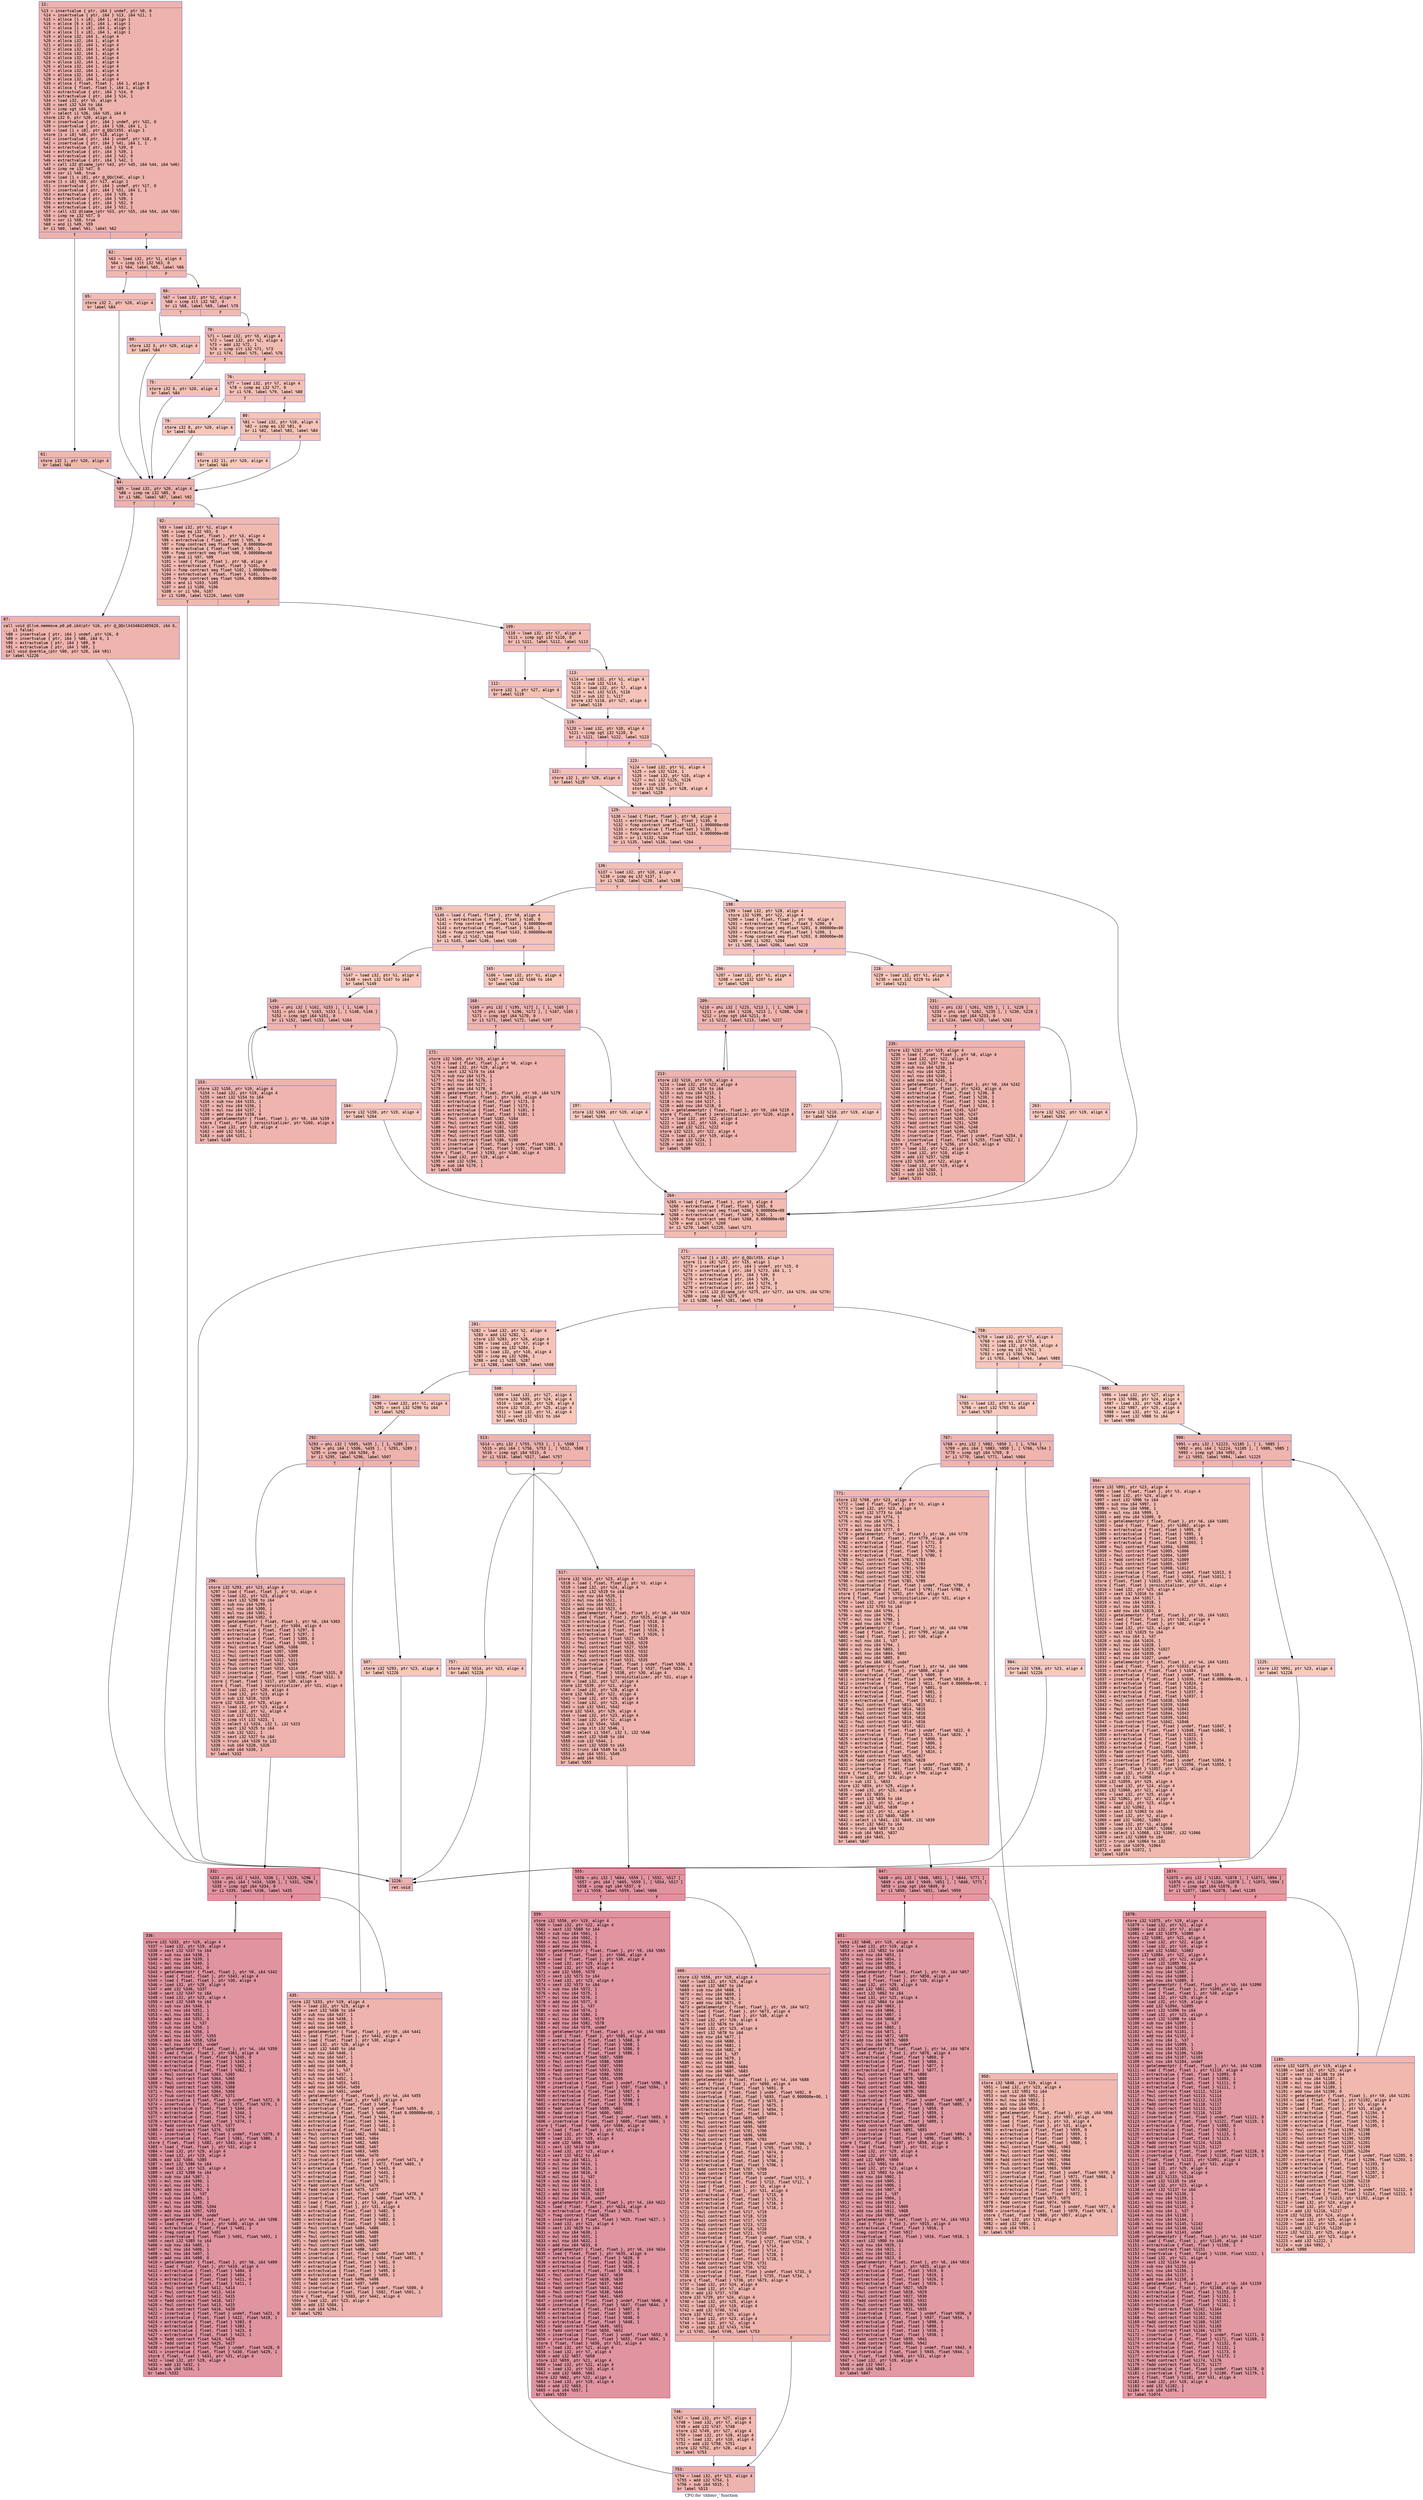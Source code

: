 digraph "CFG for 'chbmv_' function" {
	label="CFG for 'chbmv_' function";

	Node0x55ee0fb43c90 [shape=record,color="#3d50c3ff", style=filled, fillcolor="#d6524470" fontname="Courier",label="{12:\l|  %13 = insertvalue \{ ptr, i64 \} undef, ptr %0, 0\l  %14 = insertvalue \{ ptr, i64 \} %13, i64 %11, 1\l  %15 = alloca [1 x i8], i64 1, align 1\l  %16 = alloca [6 x i8], i64 1, align 1\l  %17 = alloca [1 x i8], i64 1, align 1\l  %18 = alloca [1 x i8], i64 1, align 1\l  %19 = alloca i32, i64 1, align 4\l  %20 = alloca i32, i64 1, align 4\l  %21 = alloca i32, i64 1, align 4\l  %22 = alloca i32, i64 1, align 4\l  %23 = alloca i32, i64 1, align 4\l  %24 = alloca i32, i64 1, align 4\l  %25 = alloca i32, i64 1, align 4\l  %26 = alloca i32, i64 1, align 4\l  %27 = alloca i32, i64 1, align 4\l  %28 = alloca i32, i64 1, align 4\l  %29 = alloca i32, i64 1, align 4\l  %30 = alloca \{ float, float \}, i64 1, align 8\l  %31 = alloca \{ float, float \}, i64 1, align 8\l  %32 = extractvalue \{ ptr, i64 \} %14, 0\l  %33 = extractvalue \{ ptr, i64 \} %14, 1\l  %34 = load i32, ptr %5, align 4\l  %35 = sext i32 %34 to i64\l  %36 = icmp sgt i64 %35, 0\l  %37 = select i1 %36, i64 %35, i64 0\l  store i32 0, ptr %20, align 4\l  %38 = insertvalue \{ ptr, i64 \} undef, ptr %32, 0\l  %39 = insertvalue \{ ptr, i64 \} %38, i64 1, 1\l  %40 = load [1 x i8], ptr @_QQclX55, align 1\l  store [1 x i8] %40, ptr %18, align 1\l  %41 = insertvalue \{ ptr, i64 \} undef, ptr %18, 0\l  %42 = insertvalue \{ ptr, i64 \} %41, i64 1, 1\l  %43 = extractvalue \{ ptr, i64 \} %39, 0\l  %44 = extractvalue \{ ptr, i64 \} %39, 1\l  %45 = extractvalue \{ ptr, i64 \} %42, 0\l  %46 = extractvalue \{ ptr, i64 \} %42, 1\l  %47 = call i32 @lsame_(ptr %43, ptr %45, i64 %44, i64 %46)\l  %48 = icmp ne i32 %47, 0\l  %49 = xor i1 %48, true\l  %50 = load [1 x i8], ptr @_QQclX4C, align 1\l  store [1 x i8] %50, ptr %17, align 1\l  %51 = insertvalue \{ ptr, i64 \} undef, ptr %17, 0\l  %52 = insertvalue \{ ptr, i64 \} %51, i64 1, 1\l  %53 = extractvalue \{ ptr, i64 \} %39, 0\l  %54 = extractvalue \{ ptr, i64 \} %39, 1\l  %55 = extractvalue \{ ptr, i64 \} %52, 0\l  %56 = extractvalue \{ ptr, i64 \} %52, 1\l  %57 = call i32 @lsame_(ptr %53, ptr %55, i64 %54, i64 %56)\l  %58 = icmp ne i32 %57, 0\l  %59 = xor i1 %58, true\l  %60 = and i1 %49, %59\l  br i1 %60, label %61, label %62\l|{<s0>T|<s1>F}}"];
	Node0x55ee0fb43c90:s0 -> Node0x55ee0fb49a00[tooltip="12 -> 61\nProbability 50.00%" ];
	Node0x55ee0fb43c90:s1 -> Node0x55ee0fb49a50[tooltip="12 -> 62\nProbability 50.00%" ];
	Node0x55ee0fb49a00 [shape=record,color="#3d50c3ff", style=filled, fillcolor="#dc5d4a70" fontname="Courier",label="{61:\l|  store i32 1, ptr %20, align 4\l  br label %84\l}"];
	Node0x55ee0fb49a00 -> Node0x55ee0fb49bf0[tooltip="61 -> 84\nProbability 100.00%" ];
	Node0x55ee0fb49a50 [shape=record,color="#3d50c3ff", style=filled, fillcolor="#dc5d4a70" fontname="Courier",label="{62:\l|  %63 = load i32, ptr %1, align 4\l  %64 = icmp slt i32 %63, 0\l  br i1 %64, label %65, label %66\l|{<s0>T|<s1>F}}"];
	Node0x55ee0fb49a50:s0 -> Node0x55ee0fb49dc0[tooltip="62 -> 65\nProbability 37.50%" ];
	Node0x55ee0fb49a50:s1 -> Node0x55ee0fb49e10[tooltip="62 -> 66\nProbability 62.50%" ];
	Node0x55ee0fb49dc0 [shape=record,color="#3d50c3ff", style=filled, fillcolor="#e1675170" fontname="Courier",label="{65:\l|  store i32 2, ptr %20, align 4\l  br label %84\l}"];
	Node0x55ee0fb49dc0 -> Node0x55ee0fb49bf0[tooltip="65 -> 84\nProbability 100.00%" ];
	Node0x55ee0fb49e10 [shape=record,color="#3d50c3ff", style=filled, fillcolor="#de614d70" fontname="Courier",label="{66:\l|  %67 = load i32, ptr %2, align 4\l  %68 = icmp slt i32 %67, 0\l  br i1 %68, label %69, label %70\l|{<s0>T|<s1>F}}"];
	Node0x55ee0fb49e10:s0 -> Node0x55ee0fb4a130[tooltip="66 -> 69\nProbability 37.50%" ];
	Node0x55ee0fb49e10:s1 -> Node0x55ee0fb4a180[tooltip="66 -> 70\nProbability 62.50%" ];
	Node0x55ee0fb4a130 [shape=record,color="#3d50c3ff", style=filled, fillcolor="#e5705870" fontname="Courier",label="{69:\l|  store i32 3, ptr %20, align 4\l  br label %84\l}"];
	Node0x55ee0fb4a130 -> Node0x55ee0fb49bf0[tooltip="69 -> 84\nProbability 100.00%" ];
	Node0x55ee0fb4a180 [shape=record,color="#3d50c3ff", style=filled, fillcolor="#e1675170" fontname="Courier",label="{70:\l|  %71 = load i32, ptr %5, align 4\l  %72 = load i32, ptr %2, align 4\l  %73 = add i32 %72, 1\l  %74 = icmp slt i32 %71, %73\l  br i1 %74, label %75, label %76\l|{<s0>T|<s1>F}}"];
	Node0x55ee0fb4a180:s0 -> Node0x55ee0fb4a5b0[tooltip="70 -> 75\nProbability 50.00%" ];
	Node0x55ee0fb4a180:s1 -> Node0x55ee0fb4a600[tooltip="70 -> 76\nProbability 50.00%" ];
	Node0x55ee0fb4a5b0 [shape=record,color="#3d50c3ff", style=filled, fillcolor="#e5705870" fontname="Courier",label="{75:\l|  store i32 6, ptr %20, align 4\l  br label %84\l}"];
	Node0x55ee0fb4a5b0 -> Node0x55ee0fb49bf0[tooltip="75 -> 84\nProbability 100.00%" ];
	Node0x55ee0fb4a600 [shape=record,color="#3d50c3ff", style=filled, fillcolor="#e5705870" fontname="Courier",label="{76:\l|  %77 = load i32, ptr %7, align 4\l  %78 = icmp eq i32 %77, 0\l  br i1 %78, label %79, label %80\l|{<s0>T|<s1>F}}"];
	Node0x55ee0fb4a600:s0 -> Node0x55ee0fb4a920[tooltip="76 -> 79\nProbability 37.50%" ];
	Node0x55ee0fb4a600:s1 -> Node0x55ee0fb4a970[tooltip="76 -> 80\nProbability 62.50%" ];
	Node0x55ee0fb4a920 [shape=record,color="#3d50c3ff", style=filled, fillcolor="#ec7f6370" fontname="Courier",label="{79:\l|  store i32 8, ptr %20, align 4\l  br label %84\l}"];
	Node0x55ee0fb4a920 -> Node0x55ee0fb49bf0[tooltip="79 -> 84\nProbability 100.00%" ];
	Node0x55ee0fb4a970 [shape=record,color="#3d50c3ff", style=filled, fillcolor="#e8765c70" fontname="Courier",label="{80:\l|  %81 = load i32, ptr %10, align 4\l  %82 = icmp eq i32 %81, 0\l  br i1 %82, label %83, label %84\l|{<s0>T|<s1>F}}"];
	Node0x55ee0fb4a970:s0 -> Node0x55ee0fb4ac90[tooltip="80 -> 83\nProbability 37.50%" ];
	Node0x55ee0fb4a970:s1 -> Node0x55ee0fb49bf0[tooltip="80 -> 84\nProbability 62.50%" ];
	Node0x55ee0fb4ac90 [shape=record,color="#3d50c3ff", style=filled, fillcolor="#ed836670" fontname="Courier",label="{83:\l|  store i32 11, ptr %20, align 4\l  br label %84\l}"];
	Node0x55ee0fb4ac90 -> Node0x55ee0fb49bf0[tooltip="83 -> 84\nProbability 100.00%" ];
	Node0x55ee0fb49bf0 [shape=record,color="#3d50c3ff", style=filled, fillcolor="#d6524470" fontname="Courier",label="{84:\l|  %85 = load i32, ptr %20, align 4\l  %86 = icmp ne i32 %85, 0\l  br i1 %86, label %87, label %92\l|{<s0>T|<s1>F}}"];
	Node0x55ee0fb49bf0:s0 -> Node0x55ee0fb4afb0[tooltip="84 -> 87\nProbability 62.50%" ];
	Node0x55ee0fb49bf0:s1 -> Node0x55ee0fb4b000[tooltip="84 -> 92\nProbability 37.50%" ];
	Node0x55ee0fb4afb0 [shape=record,color="#3d50c3ff", style=filled, fillcolor="#d8564670" fontname="Courier",label="{87:\l|  call void @llvm.memmove.p0.p0.i64(ptr %16, ptr @_QQclX4348424D5620, i64 6,\l... i1 false)\l  %88 = insertvalue \{ ptr, i64 \} undef, ptr %16, 0\l  %89 = insertvalue \{ ptr, i64 \} %88, i64 6, 1\l  %90 = extractvalue \{ ptr, i64 \} %89, 0\l  %91 = extractvalue \{ ptr, i64 \} %89, 1\l  call void @xerbla_(ptr %90, ptr %20, i64 %91)\l  br label %1226\l}"];
	Node0x55ee0fb4afb0 -> Node0x55ee0fb4b600[tooltip="87 -> 1226\nProbability 100.00%" ];
	Node0x55ee0fb4b000 [shape=record,color="#3d50c3ff", style=filled, fillcolor="#de614d70" fontname="Courier",label="{92:\l|  %93 = load i32, ptr %1, align 4\l  %94 = icmp eq i32 %93, 0\l  %95 = load \{ float, float \}, ptr %3, align 4\l  %96 = extractvalue \{ float, float \} %95, 0\l  %97 = fcmp contract oeq float %96, 0.000000e+00\l  %98 = extractvalue \{ float, float \} %95, 1\l  %99 = fcmp contract oeq float %98, 0.000000e+00\l  %100 = and i1 %97, %99\l  %101 = load \{ float, float \}, ptr %8, align 4\l  %102 = extractvalue \{ float, float \} %101, 0\l  %103 = fcmp contract oeq float %102, 1.000000e+00\l  %104 = extractvalue \{ float, float \} %101, 1\l  %105 = fcmp contract oeq float %104, 0.000000e+00\l  %106 = and i1 %103, %105\l  %107 = and i1 %100, %106\l  %108 = or i1 %94, %107\l  br i1 %108, label %1226, label %109\l|{<s0>T|<s1>F}}"];
	Node0x55ee0fb4b000:s0 -> Node0x55ee0fb4b600[tooltip="92 -> 1226\nProbability 50.00%" ];
	Node0x55ee0fb4b000:s1 -> Node0x55ee0fb49780[tooltip="92 -> 109\nProbability 50.00%" ];
	Node0x55ee0fb49780 [shape=record,color="#3d50c3ff", style=filled, fillcolor="#e1675170" fontname="Courier",label="{109:\l|  %110 = load i32, ptr %7, align 4\l  %111 = icmp sgt i32 %110, 0\l  br i1 %111, label %112, label %113\l|{<s0>T|<s1>F}}"];
	Node0x55ee0fb49780:s0 -> Node0x55ee0fb4c9a0[tooltip="109 -> 112\nProbability 62.50%" ];
	Node0x55ee0fb49780:s1 -> Node0x55ee0fb4c9f0[tooltip="109 -> 113\nProbability 37.50%" ];
	Node0x55ee0fb4c9a0 [shape=record,color="#3d50c3ff", style=filled, fillcolor="#e5705870" fontname="Courier",label="{112:\l|  store i32 1, ptr %27, align 4\l  br label %119\l}"];
	Node0x55ee0fb4c9a0 -> Node0x55ee0fb4cb90[tooltip="112 -> 119\nProbability 100.00%" ];
	Node0x55ee0fb4c9f0 [shape=record,color="#3d50c3ff", style=filled, fillcolor="#e8765c70" fontname="Courier",label="{113:\l|  %114 = load i32, ptr %1, align 4\l  %115 = sub i32 %114, 1\l  %116 = load i32, ptr %7, align 4\l  %117 = mul i32 %115, %116\l  %118 = sub i32 1, %117\l  store i32 %118, ptr %27, align 4\l  br label %119\l}"];
	Node0x55ee0fb4c9f0 -> Node0x55ee0fb4cb90[tooltip="113 -> 119\nProbability 100.00%" ];
	Node0x55ee0fb4cb90 [shape=record,color="#3d50c3ff", style=filled, fillcolor="#e1675170" fontname="Courier",label="{119:\l|  %120 = load i32, ptr %10, align 4\l  %121 = icmp sgt i32 %120, 0\l  br i1 %121, label %122, label %123\l|{<s0>T|<s1>F}}"];
	Node0x55ee0fb4cb90:s0 -> Node0x55ee0fb4d120[tooltip="119 -> 122\nProbability 62.50%" ];
	Node0x55ee0fb4cb90:s1 -> Node0x55ee0fb4d170[tooltip="119 -> 123\nProbability 37.50%" ];
	Node0x55ee0fb4d120 [shape=record,color="#3d50c3ff", style=filled, fillcolor="#e5705870" fontname="Courier",label="{122:\l|  store i32 1, ptr %28, align 4\l  br label %129\l}"];
	Node0x55ee0fb4d120 -> Node0x55ee0fb4d310[tooltip="122 -> 129\nProbability 100.00%" ];
	Node0x55ee0fb4d170 [shape=record,color="#3d50c3ff", style=filled, fillcolor="#e8765c70" fontname="Courier",label="{123:\l|  %124 = load i32, ptr %1, align 4\l  %125 = sub i32 %124, 1\l  %126 = load i32, ptr %10, align 4\l  %127 = mul i32 %125, %126\l  %128 = sub i32 1, %127\l  store i32 %128, ptr %28, align 4\l  br label %129\l}"];
	Node0x55ee0fb4d170 -> Node0x55ee0fb4d310[tooltip="123 -> 129\nProbability 100.00%" ];
	Node0x55ee0fb4d310 [shape=record,color="#3d50c3ff", style=filled, fillcolor="#e1675170" fontname="Courier",label="{129:\l|  %130 = load \{ float, float \}, ptr %8, align 4\l  %131 = extractvalue \{ float, float \} %130, 0\l  %132 = fcmp contract une float %131, 1.000000e+00\l  %133 = extractvalue \{ float, float \} %130, 1\l  %134 = fcmp contract une float %133, 0.000000e+00\l  %135 = or i1 %132, %134\l  br i1 %135, label %136, label %264\l|{<s0>T|<s1>F}}"];
	Node0x55ee0fb4d310:s0 -> Node0x55ee0fb4dae0[tooltip="129 -> 136\nProbability 50.00%" ];
	Node0x55ee0fb4d310:s1 -> Node0x55ee0fb4db30[tooltip="129 -> 264\nProbability 50.00%" ];
	Node0x55ee0fb4dae0 [shape=record,color="#3d50c3ff", style=filled, fillcolor="#e5705870" fontname="Courier",label="{136:\l|  %137 = load i32, ptr %10, align 4\l  %138 = icmp eq i32 %137, 1\l  br i1 %138, label %139, label %198\l|{<s0>T|<s1>F}}"];
	Node0x55ee0fb4dae0:s0 -> Node0x55ee0fb4dd40[tooltip="136 -> 139\nProbability 50.00%" ];
	Node0x55ee0fb4dae0:s1 -> Node0x55ee0fb4dd90[tooltip="136 -> 198\nProbability 50.00%" ];
	Node0x55ee0fb4dd40 [shape=record,color="#3d50c3ff", style=filled, fillcolor="#e97a5f70" fontname="Courier",label="{139:\l|  %140 = load \{ float, float \}, ptr %8, align 4\l  %141 = extractvalue \{ float, float \} %140, 0\l  %142 = fcmp contract oeq float %141, 0.000000e+00\l  %143 = extractvalue \{ float, float \} %140, 1\l  %144 = fcmp contract oeq float %143, 0.000000e+00\l  %145 = and i1 %142, %144\l  br i1 %145, label %146, label %165\l|{<s0>T|<s1>F}}"];
	Node0x55ee0fb4dd40:s0 -> Node0x55ee0fb4e1e0[tooltip="139 -> 146\nProbability 50.00%" ];
	Node0x55ee0fb4dd40:s1 -> Node0x55ee0fb4e230[tooltip="139 -> 165\nProbability 50.00%" ];
	Node0x55ee0fb4e1e0 [shape=record,color="#3d50c3ff", style=filled, fillcolor="#ed836670" fontname="Courier",label="{146:\l|  %147 = load i32, ptr %1, align 4\l  %148 = sext i32 %147 to i64\l  br label %149\l}"];
	Node0x55ee0fb4e1e0 -> Node0x55ee0fb4e420[tooltip="146 -> 149\nProbability 100.00%" ];
	Node0x55ee0fb4e420 [shape=record,color="#3d50c3ff", style=filled, fillcolor="#d8564670" fontname="Courier",label="{149:\l|  %150 = phi i32 [ %162, %153 ], [ 1, %146 ]\l  %151 = phi i64 [ %163, %153 ], [ %148, %146 ]\l  %152 = icmp sgt i64 %151, 0\l  br i1 %152, label %153, label %164\l|{<s0>T|<s1>F}}"];
	Node0x55ee0fb4e420:s0 -> Node0x55ee0fb4e4e0[tooltip="149 -> 153\nProbability 96.88%" ];
	Node0x55ee0fb4e420:s1 -> Node0x55ee0fb4e740[tooltip="149 -> 164\nProbability 3.12%" ];
	Node0x55ee0fb4e4e0 [shape=record,color="#3d50c3ff", style=filled, fillcolor="#d8564670" fontname="Courier",label="{153:\l|  store i32 %150, ptr %19, align 4\l  %154 = load i32, ptr %19, align 4\l  %155 = sext i32 %154 to i64\l  %156 = sub nsw i64 %155, 1\l  %157 = mul nsw i64 %156, 1\l  %158 = mul nsw i64 %157, 1\l  %159 = add nsw i64 %158, 0\l  %160 = getelementptr \{ float, float \}, ptr %9, i64 %159\l  store \{ float, float \} zeroinitializer, ptr %160, align 4\l  %161 = load i32, ptr %19, align 4\l  %162 = add i32 %161, 1\l  %163 = sub i64 %151, 1\l  br label %149\l}"];
	Node0x55ee0fb4e4e0 -> Node0x55ee0fb4e420[tooltip="153 -> 149\nProbability 100.00%" ];
	Node0x55ee0fb4e740 [shape=record,color="#3d50c3ff", style=filled, fillcolor="#ed836670" fontname="Courier",label="{164:\l|  store i32 %150, ptr %19, align 4\l  br label %264\l}"];
	Node0x55ee0fb4e740 -> Node0x55ee0fb4db30[tooltip="164 -> 264\nProbability 100.00%" ];
	Node0x55ee0fb4e230 [shape=record,color="#3d50c3ff", style=filled, fillcolor="#ed836670" fontname="Courier",label="{165:\l|  %166 = load i32, ptr %1, align 4\l  %167 = sext i32 %166 to i64\l  br label %168\l}"];
	Node0x55ee0fb4e230 -> Node0x55ee0fb4f160[tooltip="165 -> 168\nProbability 100.00%" ];
	Node0x55ee0fb4f160 [shape=record,color="#3d50c3ff", style=filled, fillcolor="#d8564670" fontname="Courier",label="{168:\l|  %169 = phi i32 [ %195, %172 ], [ 1, %165 ]\l  %170 = phi i64 [ %196, %172 ], [ %167, %165 ]\l  %171 = icmp sgt i64 %170, 0\l  br i1 %171, label %172, label %197\l|{<s0>T|<s1>F}}"];
	Node0x55ee0fb4f160:s0 -> Node0x55ee0fb4f220[tooltip="168 -> 172\nProbability 96.88%" ];
	Node0x55ee0fb4f160:s1 -> Node0x55ee0fb4f480[tooltip="168 -> 197\nProbability 3.12%" ];
	Node0x55ee0fb4f220 [shape=record,color="#3d50c3ff", style=filled, fillcolor="#d8564670" fontname="Courier",label="{172:\l|  store i32 %169, ptr %19, align 4\l  %173 = load \{ float, float \}, ptr %8, align 4\l  %174 = load i32, ptr %19, align 4\l  %175 = sext i32 %174 to i64\l  %176 = sub nsw i64 %175, 1\l  %177 = mul nsw i64 %176, 1\l  %178 = mul nsw i64 %177, 1\l  %179 = add nsw i64 %178, 0\l  %180 = getelementptr \{ float, float \}, ptr %9, i64 %179\l  %181 = load \{ float, float \}, ptr %180, align 4\l  %182 = extractvalue \{ float, float \} %173, 0\l  %183 = extractvalue \{ float, float \} %173, 1\l  %184 = extractvalue \{ float, float \} %181, 0\l  %185 = extractvalue \{ float, float \} %181, 1\l  %186 = fmul contract float %182, %184\l  %187 = fmul contract float %183, %184\l  %188 = fmul contract float %182, %185\l  %189 = fadd contract float %188, %187\l  %190 = fmul contract float %183, %185\l  %191 = fsub contract float %186, %190\l  %192 = insertvalue \{ float, float \} undef, float %191, 0\l  %193 = insertvalue \{ float, float \} %192, float %189, 1\l  store \{ float, float \} %193, ptr %180, align 4\l  %194 = load i32, ptr %19, align 4\l  %195 = add i32 %194, 1\l  %196 = sub i64 %170, 1\l  br label %168\l}"];
	Node0x55ee0fb4f220 -> Node0x55ee0fb4f160[tooltip="172 -> 168\nProbability 100.00%" ];
	Node0x55ee0fb4f480 [shape=record,color="#3d50c3ff", style=filled, fillcolor="#ed836670" fontname="Courier",label="{197:\l|  store i32 %169, ptr %19, align 4\l  br label %264\l}"];
	Node0x55ee0fb4f480 -> Node0x55ee0fb4db30[tooltip="197 -> 264\nProbability 100.00%" ];
	Node0x55ee0fb4dd90 [shape=record,color="#3d50c3ff", style=filled, fillcolor="#e97a5f70" fontname="Courier",label="{198:\l|  %199 = load i32, ptr %28, align 4\l  store i32 %199, ptr %22, align 4\l  %200 = load \{ float, float \}, ptr %8, align 4\l  %201 = extractvalue \{ float, float \} %200, 0\l  %202 = fcmp contract oeq float %201, 0.000000e+00\l  %203 = extractvalue \{ float, float \} %200, 1\l  %204 = fcmp contract oeq float %203, 0.000000e+00\l  %205 = and i1 %202, %204\l  br i1 %205, label %206, label %228\l|{<s0>T|<s1>F}}"];
	Node0x55ee0fb4dd90:s0 -> Node0x55ee0fb4c1e0[tooltip="198 -> 206\nProbability 50.00%" ];
	Node0x55ee0fb4dd90:s1 -> Node0x55ee0fb4c230[tooltip="198 -> 228\nProbability 50.00%" ];
	Node0x55ee0fb4c1e0 [shape=record,color="#3d50c3ff", style=filled, fillcolor="#ed836670" fontname="Courier",label="{206:\l|  %207 = load i32, ptr %1, align 4\l  %208 = sext i32 %207 to i64\l  br label %209\l}"];
	Node0x55ee0fb4c1e0 -> Node0x55ee0fb4c420[tooltip="206 -> 209\nProbability 100.00%" ];
	Node0x55ee0fb4c420 [shape=record,color="#3d50c3ff", style=filled, fillcolor="#d8564670" fontname="Courier",label="{209:\l|  %210 = phi i32 [ %225, %213 ], [ 1, %206 ]\l  %211 = phi i64 [ %226, %213 ], [ %208, %206 ]\l  %212 = icmp sgt i64 %211, 0\l  br i1 %212, label %213, label %227\l|{<s0>T|<s1>F}}"];
	Node0x55ee0fb4c420:s0 -> Node0x55ee0fb4c4e0[tooltip="209 -> 213\nProbability 96.88%" ];
	Node0x55ee0fb4c420:s1 -> Node0x55ee0fb4c740[tooltip="209 -> 227\nProbability 3.12%" ];
	Node0x55ee0fb4c4e0 [shape=record,color="#3d50c3ff", style=filled, fillcolor="#d8564670" fontname="Courier",label="{213:\l|  store i32 %210, ptr %19, align 4\l  %214 = load i32, ptr %22, align 4\l  %215 = sext i32 %214 to i64\l  %216 = sub nsw i64 %215, 1\l  %217 = mul nsw i64 %216, 1\l  %218 = mul nsw i64 %217, 1\l  %219 = add nsw i64 %218, 0\l  %220 = getelementptr \{ float, float \}, ptr %9, i64 %219\l  store \{ float, float \} zeroinitializer, ptr %220, align 4\l  %221 = load i32, ptr %22, align 4\l  %222 = load i32, ptr %10, align 4\l  %223 = add i32 %221, %222\l  store i32 %223, ptr %22, align 4\l  %224 = load i32, ptr %19, align 4\l  %225 = add i32 %224, 1\l  %226 = sub i64 %211, 1\l  br label %209\l}"];
	Node0x55ee0fb4c4e0 -> Node0x55ee0fb4c420[tooltip="213 -> 209\nProbability 100.00%" ];
	Node0x55ee0fb4c740 [shape=record,color="#3d50c3ff", style=filled, fillcolor="#ed836670" fontname="Courier",label="{227:\l|  store i32 %210, ptr %19, align 4\l  br label %264\l}"];
	Node0x55ee0fb4c740 -> Node0x55ee0fb4db30[tooltip="227 -> 264\nProbability 100.00%" ];
	Node0x55ee0fb4c230 [shape=record,color="#3d50c3ff", style=filled, fillcolor="#ed836670" fontname="Courier",label="{228:\l|  %229 = load i32, ptr %1, align 4\l  %230 = sext i32 %229 to i64\l  br label %231\l}"];
	Node0x55ee0fb4c230 -> Node0x55ee0fb52bf0[tooltip="228 -> 231\nProbability 100.00%" ];
	Node0x55ee0fb52bf0 [shape=record,color="#3d50c3ff", style=filled, fillcolor="#d8564670" fontname="Courier",label="{231:\l|  %232 = phi i32 [ %261, %235 ], [ 1, %228 ]\l  %233 = phi i64 [ %262, %235 ], [ %230, %228 ]\l  %234 = icmp sgt i64 %233, 0\l  br i1 %234, label %235, label %263\l|{<s0>T|<s1>F}}"];
	Node0x55ee0fb52bf0:s0 -> Node0x55ee0fb52cb0[tooltip="231 -> 235\nProbability 96.88%" ];
	Node0x55ee0fb52bf0:s1 -> Node0x55ee0fb52f10[tooltip="231 -> 263\nProbability 3.12%" ];
	Node0x55ee0fb52cb0 [shape=record,color="#3d50c3ff", style=filled, fillcolor="#d8564670" fontname="Courier",label="{235:\l|  store i32 %232, ptr %19, align 4\l  %236 = load \{ float, float \}, ptr %8, align 4\l  %237 = load i32, ptr %22, align 4\l  %238 = sext i32 %237 to i64\l  %239 = sub nsw i64 %238, 1\l  %240 = mul nsw i64 %239, 1\l  %241 = mul nsw i64 %240, 1\l  %242 = add nsw i64 %241, 0\l  %243 = getelementptr \{ float, float \}, ptr %9, i64 %242\l  %244 = load \{ float, float \}, ptr %243, align 4\l  %245 = extractvalue \{ float, float \} %236, 0\l  %246 = extractvalue \{ float, float \} %236, 1\l  %247 = extractvalue \{ float, float \} %244, 0\l  %248 = extractvalue \{ float, float \} %244, 1\l  %249 = fmul contract float %245, %247\l  %250 = fmul contract float %246, %247\l  %251 = fmul contract float %245, %248\l  %252 = fadd contract float %251, %250\l  %253 = fmul contract float %246, %248\l  %254 = fsub contract float %249, %253\l  %255 = insertvalue \{ float, float \} undef, float %254, 0\l  %256 = insertvalue \{ float, float \} %255, float %252, 1\l  store \{ float, float \} %256, ptr %243, align 4\l  %257 = load i32, ptr %22, align 4\l  %258 = load i32, ptr %10, align 4\l  %259 = add i32 %257, %258\l  store i32 %259, ptr %22, align 4\l  %260 = load i32, ptr %19, align 4\l  %261 = add i32 %260, 1\l  %262 = sub i64 %233, 1\l  br label %231\l}"];
	Node0x55ee0fb52cb0 -> Node0x55ee0fb52bf0[tooltip="235 -> 231\nProbability 100.00%" ];
	Node0x55ee0fb52f10 [shape=record,color="#3d50c3ff", style=filled, fillcolor="#ed836670" fontname="Courier",label="{263:\l|  store i32 %232, ptr %19, align 4\l  br label %264\l}"];
	Node0x55ee0fb52f10 -> Node0x55ee0fb4db30[tooltip="263 -> 264\nProbability 100.00%" ];
	Node0x55ee0fb4db30 [shape=record,color="#3d50c3ff", style=filled, fillcolor="#e1675170" fontname="Courier",label="{264:\l|  %265 = load \{ float, float \}, ptr %3, align 4\l  %266 = extractvalue \{ float, float \} %265, 0\l  %267 = fcmp contract oeq float %266, 0.000000e+00\l  %268 = extractvalue \{ float, float \} %265, 1\l  %269 = fcmp contract oeq float %268, 0.000000e+00\l  %270 = and i1 %267, %269\l  br i1 %270, label %1226, label %271\l|{<s0>T|<s1>F}}"];
	Node0x55ee0fb4db30:s0 -> Node0x55ee0fb4b600[tooltip="264 -> 1226\nProbability 50.00%" ];
	Node0x55ee0fb4db30:s1 -> Node0x55ee0fb545c0[tooltip="264 -> 271\nProbability 50.00%" ];
	Node0x55ee0fb545c0 [shape=record,color="#3d50c3ff", style=filled, fillcolor="#e5705870" fontname="Courier",label="{271:\l|  %272 = load [1 x i8], ptr @_QQclX55, align 1\l  store [1 x i8] %272, ptr %15, align 1\l  %273 = insertvalue \{ ptr, i64 \} undef, ptr %15, 0\l  %274 = insertvalue \{ ptr, i64 \} %273, i64 1, 1\l  %275 = extractvalue \{ ptr, i64 \} %39, 0\l  %276 = extractvalue \{ ptr, i64 \} %39, 1\l  %277 = extractvalue \{ ptr, i64 \} %274, 0\l  %278 = extractvalue \{ ptr, i64 \} %274, 1\l  %279 = call i32 @lsame_(ptr %275, ptr %277, i64 %276, i64 %278)\l  %280 = icmp ne i32 %279, 0\l  br i1 %280, label %281, label %758\l|{<s0>T|<s1>F}}"];
	Node0x55ee0fb545c0:s0 -> Node0x55ee0fb54d60[tooltip="271 -> 281\nProbability 62.50%" ];
	Node0x55ee0fb545c0:s1 -> Node0x55ee0fb54db0[tooltip="271 -> 758\nProbability 37.50%" ];
	Node0x55ee0fb54d60 [shape=record,color="#3d50c3ff", style=filled, fillcolor="#e8765c70" fontname="Courier",label="{281:\l|  %282 = load i32, ptr %2, align 4\l  %283 = add i32 %282, 1\l  store i32 %283, ptr %26, align 4\l  %284 = load i32, ptr %7, align 4\l  %285 = icmp eq i32 %284, 1\l  %286 = load i32, ptr %10, align 4\l  %287 = icmp eq i32 %286, 1\l  %288 = and i1 %285, %287\l  br i1 %288, label %289, label %508\l|{<s0>T|<s1>F}}"];
	Node0x55ee0fb54d60:s0 -> Node0x55ee0fb55310[tooltip="281 -> 289\nProbability 50.00%" ];
	Node0x55ee0fb54d60:s1 -> Node0x55ee0fb55360[tooltip="281 -> 508\nProbability 50.00%" ];
	Node0x55ee0fb55310 [shape=record,color="#3d50c3ff", style=filled, fillcolor="#ec7f6370" fontname="Courier",label="{289:\l|  %290 = load i32, ptr %1, align 4\l  %291 = sext i32 %290 to i64\l  br label %292\l}"];
	Node0x55ee0fb55310 -> Node0x55ee0fb55550[tooltip="289 -> 292\nProbability 100.00%" ];
	Node0x55ee0fb55550 [shape=record,color="#3d50c3ff", style=filled, fillcolor="#d6524470" fontname="Courier",label="{292:\l|  %293 = phi i32 [ %505, %435 ], [ 1, %289 ]\l  %294 = phi i64 [ %506, %435 ], [ %291, %289 ]\l  %295 = icmp sgt i64 %294, 0\l  br i1 %295, label %296, label %507\l|{<s0>T|<s1>F}}"];
	Node0x55ee0fb55550:s0 -> Node0x55ee0fb55870[tooltip="292 -> 296\nProbability 96.88%" ];
	Node0x55ee0fb55550:s1 -> Node0x55ee0fb558c0[tooltip="292 -> 507\nProbability 3.12%" ];
	Node0x55ee0fb55870 [shape=record,color="#3d50c3ff", style=filled, fillcolor="#d6524470" fontname="Courier",label="{296:\l|  store i32 %293, ptr %23, align 4\l  %297 = load \{ float, float \}, ptr %3, align 4\l  %298 = load i32, ptr %23, align 4\l  %299 = sext i32 %298 to i64\l  %300 = sub nsw i64 %299, 1\l  %301 = mul nsw i64 %300, 1\l  %302 = mul nsw i64 %301, 1\l  %303 = add nsw i64 %302, 0\l  %304 = getelementptr \{ float, float \}, ptr %6, i64 %303\l  %305 = load \{ float, float \}, ptr %304, align 4\l  %306 = extractvalue \{ float, float \} %297, 0\l  %307 = extractvalue \{ float, float \} %297, 1\l  %308 = extractvalue \{ float, float \} %305, 0\l  %309 = extractvalue \{ float, float \} %305, 1\l  %310 = fmul contract float %306, %308\l  %311 = fmul contract float %307, %308\l  %312 = fmul contract float %306, %309\l  %313 = fadd contract float %312, %311\l  %314 = fmul contract float %307, %309\l  %315 = fsub contract float %310, %314\l  %316 = insertvalue \{ float, float \} undef, float %315, 0\l  %317 = insertvalue \{ float, float \} %316, float %313, 1\l  store \{ float, float \} %317, ptr %30, align 4\l  store \{ float, float \} zeroinitializer, ptr %31, align 4\l  %318 = load i32, ptr %26, align 4\l  %319 = load i32, ptr %23, align 4\l  %320 = sub i32 %318, %319\l  store i32 %320, ptr %29, align 4\l  %321 = load i32, ptr %23, align 4\l  %322 = load i32, ptr %2, align 4\l  %323 = sub i32 %321, %322\l  %324 = icmp slt i32 %323, 1\l  %325 = select i1 %324, i32 1, i32 %323\l  %326 = sext i32 %325 to i64\l  %327 = sub i32 %321, 1\l  %328 = sext i32 %327 to i64\l  %329 = trunc i64 %326 to i32\l  %330 = sub i64 %328, %326\l  %331 = add i64 %330, 1\l  br label %332\l}"];
	Node0x55ee0fb55870 -> Node0x55ee0fb56f70[tooltip="296 -> 332\nProbability 100.00%" ];
	Node0x55ee0fb56f70 [shape=record,color="#b70d28ff", style=filled, fillcolor="#b70d2870" fontname="Courier",label="{332:\l|  %333 = phi i32 [ %433, %336 ], [ %329, %296 ]\l  %334 = phi i64 [ %434, %336 ], [ %331, %296 ]\l  %335 = icmp sgt i64 %334, 0\l  br i1 %335, label %336, label %435\l|{<s0>T|<s1>F}}"];
	Node0x55ee0fb56f70:s0 -> Node0x55ee0fb57030[tooltip="332 -> 336\nProbability 96.88%" ];
	Node0x55ee0fb56f70:s1 -> Node0x55ee0fb55610[tooltip="332 -> 435\nProbability 3.12%" ];
	Node0x55ee0fb57030 [shape=record,color="#b70d28ff", style=filled, fillcolor="#b70d2870" fontname="Courier",label="{336:\l|  store i32 %333, ptr %19, align 4\l  %337 = load i32, ptr %19, align 4\l  %338 = sext i32 %337 to i64\l  %339 = sub nsw i64 %338, 1\l  %340 = mul nsw i64 %339, 1\l  %341 = mul nsw i64 %340, 1\l  %342 = add nsw i64 %341, 0\l  %343 = getelementptr \{ float, float \}, ptr %9, i64 %342\l  %344 = load \{ float, float \}, ptr %343, align 4\l  %345 = load \{ float, float \}, ptr %30, align 4\l  %346 = load i32, ptr %29, align 4\l  %347 = add i32 %346, %337\l  %348 = sext i32 %347 to i64\l  %349 = load i32, ptr %23, align 4\l  %350 = sext i32 %349 to i64\l  %351 = sub nsw i64 %348, 1\l  %352 = mul nsw i64 %351, 1\l  %353 = mul nsw i64 %352, 1\l  %354 = add nsw i64 %353, 0\l  %355 = mul nsw i64 1, %37\l  %356 = sub nsw i64 %350, 1\l  %357 = mul nsw i64 %356, 1\l  %358 = mul nsw i64 %357, %355\l  %359 = add nsw i64 %358, %354\l  %360 = mul nsw i64 %355, undef\l  %361 = getelementptr \{ float, float \}, ptr %4, i64 %359\l  %362 = load \{ float, float \}, ptr %361, align 4\l  %363 = extractvalue \{ float, float \} %345, 0\l  %364 = extractvalue \{ float, float \} %345, 1\l  %365 = extractvalue \{ float, float \} %362, 0\l  %366 = extractvalue \{ float, float \} %362, 1\l  %367 = fmul contract float %363, %365\l  %368 = fmul contract float %364, %365\l  %369 = fmul contract float %363, %366\l  %370 = fadd contract float %369, %368\l  %371 = fmul contract float %364, %366\l  %372 = fsub contract float %367, %371\l  %373 = insertvalue \{ float, float \} undef, float %372, 0\l  %374 = insertvalue \{ float, float \} %373, float %370, 1\l  %375 = extractvalue \{ float, float \} %344, 0\l  %376 = extractvalue \{ float, float \} %344, 1\l  %377 = extractvalue \{ float, float \} %374, 0\l  %378 = extractvalue \{ float, float \} %374, 1\l  %379 = fadd contract float %375, %377\l  %380 = fadd contract float %376, %378\l  %381 = insertvalue \{ float, float \} undef, float %379, 0\l  %382 = insertvalue \{ float, float \} %381, float %380, 1\l  store \{ float, float \} %382, ptr %343, align 4\l  %383 = load \{ float, float \}, ptr %31, align 4\l  %384 = load i32, ptr %29, align 4\l  %385 = load i32, ptr %19, align 4\l  %386 = add i32 %384, %385\l  %387 = sext i32 %386 to i64\l  %388 = load i32, ptr %23, align 4\l  %389 = sext i32 %388 to i64\l  %390 = sub nsw i64 %387, 1\l  %391 = mul nsw i64 %390, 1\l  %392 = mul nsw i64 %391, 1\l  %393 = add nsw i64 %392, 0\l  %394 = mul nsw i64 1, %37\l  %395 = sub nsw i64 %389, 1\l  %396 = mul nsw i64 %395, 1\l  %397 = mul nsw i64 %396, %394\l  %398 = add nsw i64 %397, %393\l  %399 = mul nsw i64 %394, undef\l  %400 = getelementptr \{ float, float \}, ptr %4, i64 %398\l  %401 = load \{ float, float \}, ptr %400, align 4\l  %402 = extractvalue \{ float, float \} %401, 1\l  %403 = fneg contract float %402\l  %404 = insertvalue \{ float, float \} %401, float %403, 1\l  %405 = sext i32 %385 to i64\l  %406 = sub nsw i64 %405, 1\l  %407 = mul nsw i64 %406, 1\l  %408 = mul nsw i64 %407, 1\l  %409 = add nsw i64 %408, 0\l  %410 = getelementptr \{ float, float \}, ptr %6, i64 %409\l  %411 = load \{ float, float \}, ptr %410, align 4\l  %412 = extractvalue \{ float, float \} %404, 0\l  %413 = extractvalue \{ float, float \} %404, 1\l  %414 = extractvalue \{ float, float \} %411, 0\l  %415 = extractvalue \{ float, float \} %411, 1\l  %416 = fmul contract float %412, %414\l  %417 = fmul contract float %413, %414\l  %418 = fmul contract float %412, %415\l  %419 = fadd contract float %418, %417\l  %420 = fmul contract float %413, %415\l  %421 = fsub contract float %416, %420\l  %422 = insertvalue \{ float, float \} undef, float %421, 0\l  %423 = insertvalue \{ float, float \} %422, float %419, 1\l  %424 = extractvalue \{ float, float \} %383, 0\l  %425 = extractvalue \{ float, float \} %383, 1\l  %426 = extractvalue \{ float, float \} %423, 0\l  %427 = extractvalue \{ float, float \} %423, 1\l  %428 = fadd contract float %424, %426\l  %429 = fadd contract float %425, %427\l  %430 = insertvalue \{ float, float \} undef, float %428, 0\l  %431 = insertvalue \{ float, float \} %430, float %429, 1\l  store \{ float, float \} %431, ptr %31, align 4\l  %432 = load i32, ptr %19, align 4\l  %433 = add i32 %432, 1\l  %434 = sub i64 %334, 1\l  br label %332\l}"];
	Node0x55ee0fb57030 -> Node0x55ee0fb56f70[tooltip="336 -> 332\nProbability 100.00%" ];
	Node0x55ee0fb55610 [shape=record,color="#3d50c3ff", style=filled, fillcolor="#d6524470" fontname="Courier",label="{435:\l|  store i32 %333, ptr %19, align 4\l  %436 = load i32, ptr %23, align 4\l  %437 = sext i32 %436 to i64\l  %438 = sub nsw i64 %437, 1\l  %439 = mul nsw i64 %438, 1\l  %440 = mul nsw i64 %439, 1\l  %441 = add nsw i64 %440, 0\l  %442 = getelementptr \{ float, float \}, ptr %9, i64 %441\l  %443 = load \{ float, float \}, ptr %442, align 4\l  %444 = load \{ float, float \}, ptr %30, align 4\l  %445 = load i32, ptr %26, align 4\l  %446 = sext i32 %445 to i64\l  %447 = sub nsw i64 %446, 1\l  %448 = mul nsw i64 %447, 1\l  %449 = mul nsw i64 %448, 1\l  %450 = add nsw i64 %449, 0\l  %451 = mul nsw i64 1, %37\l  %452 = sub nsw i64 %437, 1\l  %453 = mul nsw i64 %452, 1\l  %454 = mul nsw i64 %453, %451\l  %455 = add nsw i64 %454, %450\l  %456 = mul nsw i64 %451, undef\l  %457 = getelementptr \{ float, float \}, ptr %4, i64 %455\l  %458 = load \{ float, float \}, ptr %457, align 4\l  %459 = extractvalue \{ float, float \} %458, 0\l  %460 = insertvalue \{ float, float \} undef, float %459, 0\l  %461 = insertvalue \{ float, float \} %460, float 0.000000e+00, 1\l  %462 = extractvalue \{ float, float \} %444, 0\l  %463 = extractvalue \{ float, float \} %444, 1\l  %464 = extractvalue \{ float, float \} %461, 0\l  %465 = extractvalue \{ float, float \} %461, 1\l  %466 = fmul contract float %462, %464\l  %467 = fmul contract float %463, %464\l  %468 = fmul contract float %462, %465\l  %469 = fadd contract float %468, %467\l  %470 = fmul contract float %463, %465\l  %471 = fsub contract float %466, %470\l  %472 = insertvalue \{ float, float \} undef, float %471, 0\l  %473 = insertvalue \{ float, float \} %472, float %469, 1\l  %474 = extractvalue \{ float, float \} %443, 0\l  %475 = extractvalue \{ float, float \} %443, 1\l  %476 = extractvalue \{ float, float \} %473, 0\l  %477 = extractvalue \{ float, float \} %473, 1\l  %478 = fadd contract float %474, %476\l  %479 = fadd contract float %475, %477\l  %480 = insertvalue \{ float, float \} undef, float %478, 0\l  %481 = insertvalue \{ float, float \} %480, float %479, 1\l  %482 = load \{ float, float \}, ptr %3, align 4\l  %483 = load \{ float, float \}, ptr %31, align 4\l  %484 = extractvalue \{ float, float \} %482, 0\l  %485 = extractvalue \{ float, float \} %482, 1\l  %486 = extractvalue \{ float, float \} %483, 0\l  %487 = extractvalue \{ float, float \} %483, 1\l  %488 = fmul contract float %484, %486\l  %489 = fmul contract float %485, %486\l  %490 = fmul contract float %484, %487\l  %491 = fadd contract float %490, %489\l  %492 = fmul contract float %485, %487\l  %493 = fsub contract float %488, %492\l  %494 = insertvalue \{ float, float \} undef, float %493, 0\l  %495 = insertvalue \{ float, float \} %494, float %491, 1\l  %496 = extractvalue \{ float, float \} %481, 0\l  %497 = extractvalue \{ float, float \} %481, 1\l  %498 = extractvalue \{ float, float \} %495, 0\l  %499 = extractvalue \{ float, float \} %495, 1\l  %500 = fadd contract float %496, %498\l  %501 = fadd contract float %497, %499\l  %502 = insertvalue \{ float, float \} undef, float %500, 0\l  %503 = insertvalue \{ float, float \} %502, float %501, 1\l  store \{ float, float \} %503, ptr %442, align 4\l  %504 = load i32, ptr %23, align 4\l  %505 = add i32 %504, 1\l  %506 = sub i64 %294, 1\l  br label %292\l}"];
	Node0x55ee0fb55610 -> Node0x55ee0fb55550[tooltip="435 -> 292\nProbability 100.00%" ];
	Node0x55ee0fb558c0 [shape=record,color="#3d50c3ff", style=filled, fillcolor="#ec7f6370" fontname="Courier",label="{507:\l|  store i32 %293, ptr %23, align 4\l  br label %1226\l}"];
	Node0x55ee0fb558c0 -> Node0x55ee0fb4b600[tooltip="507 -> 1226\nProbability 100.00%" ];
	Node0x55ee0fb55360 [shape=record,color="#3d50c3ff", style=filled, fillcolor="#ec7f6370" fontname="Courier",label="{508:\l|  %509 = load i32, ptr %27, align 4\l  store i32 %509, ptr %24, align 4\l  %510 = load i32, ptr %28, align 4\l  store i32 %510, ptr %25, align 4\l  %511 = load i32, ptr %1, align 4\l  %512 = sext i32 %511 to i64\l  br label %513\l}"];
	Node0x55ee0fb55360 -> Node0x55ee0fb52050[tooltip="508 -> 513\nProbability 100.00%" ];
	Node0x55ee0fb52050 [shape=record,color="#3d50c3ff", style=filled, fillcolor="#d6524470" fontname="Courier",label="{513:\l|  %514 = phi i32 [ %755, %753 ], [ 1, %508 ]\l  %515 = phi i64 [ %756, %753 ], [ %512, %508 ]\l  %516 = icmp sgt i64 %515, 0\l  br i1 %516, label %517, label %757\l|{<s0>T|<s1>F}}"];
	Node0x55ee0fb52050:s0 -> Node0x55ee0fb5fe30[tooltip="513 -> 517\nProbability 96.88%" ];
	Node0x55ee0fb52050:s1 -> Node0x55ee0fb5fe80[tooltip="513 -> 757\nProbability 3.12%" ];
	Node0x55ee0fb5fe30 [shape=record,color="#3d50c3ff", style=filled, fillcolor="#d6524470" fontname="Courier",label="{517:\l|  store i32 %514, ptr %23, align 4\l  %518 = load \{ float, float \}, ptr %3, align 4\l  %519 = load i32, ptr %24, align 4\l  %520 = sext i32 %519 to i64\l  %521 = sub nsw i64 %520, 1\l  %522 = mul nsw i64 %521, 1\l  %523 = mul nsw i64 %522, 1\l  %524 = add nsw i64 %523, 0\l  %525 = getelementptr \{ float, float \}, ptr %6, i64 %524\l  %526 = load \{ float, float \}, ptr %525, align 4\l  %527 = extractvalue \{ float, float \} %518, 0\l  %528 = extractvalue \{ float, float \} %518, 1\l  %529 = extractvalue \{ float, float \} %526, 0\l  %530 = extractvalue \{ float, float \} %526, 1\l  %531 = fmul contract float %527, %529\l  %532 = fmul contract float %528, %529\l  %533 = fmul contract float %527, %530\l  %534 = fadd contract float %533, %532\l  %535 = fmul contract float %528, %530\l  %536 = fsub contract float %531, %535\l  %537 = insertvalue \{ float, float \} undef, float %536, 0\l  %538 = insertvalue \{ float, float \} %537, float %534, 1\l  store \{ float, float \} %538, ptr %30, align 4\l  store \{ float, float \} zeroinitializer, ptr %31, align 4\l  %539 = load i32, ptr %27, align 4\l  store i32 %539, ptr %21, align 4\l  %540 = load i32, ptr %28, align 4\l  store i32 %540, ptr %22, align 4\l  %541 = load i32, ptr %26, align 4\l  %542 = load i32, ptr %23, align 4\l  %543 = sub i32 %541, %542\l  store i32 %543, ptr %29, align 4\l  %544 = load i32, ptr %23, align 4\l  %545 = load i32, ptr %2, align 4\l  %546 = sub i32 %544, %545\l  %547 = icmp slt i32 %546, 1\l  %548 = select i1 %547, i32 1, i32 %546\l  %549 = sext i32 %548 to i64\l  %550 = sub i32 %544, 1\l  %551 = sext i32 %550 to i64\l  %552 = trunc i64 %549 to i32\l  %553 = sub i64 %551, %549\l  %554 = add i64 %553, 1\l  br label %555\l}"];
	Node0x55ee0fb5fe30 -> Node0x55ee0fb61770[tooltip="517 -> 555\nProbability 100.00%" ];
	Node0x55ee0fb61770 [shape=record,color="#b70d28ff", style=filled, fillcolor="#b70d2870" fontname="Courier",label="{555:\l|  %556 = phi i32 [ %664, %559 ], [ %552, %517 ]\l  %557 = phi i64 [ %665, %559 ], [ %554, %517 ]\l  %558 = icmp sgt i64 %557, 0\l  br i1 %558, label %559, label %666\l|{<s0>T|<s1>F}}"];
	Node0x55ee0fb61770:s0 -> Node0x55ee0fb61830[tooltip="555 -> 559\nProbability 96.88%" ];
	Node0x55ee0fb61770:s1 -> Node0x55ee0fb61a90[tooltip="555 -> 666\nProbability 3.12%" ];
	Node0x55ee0fb61830 [shape=record,color="#b70d28ff", style=filled, fillcolor="#b70d2870" fontname="Courier",label="{559:\l|  store i32 %556, ptr %19, align 4\l  %560 = load i32, ptr %22, align 4\l  %561 = sext i32 %560 to i64\l  %562 = sub nsw i64 %561, 1\l  %563 = mul nsw i64 %562, 1\l  %564 = mul nsw i64 %563, 1\l  %565 = add nsw i64 %564, 0\l  %566 = getelementptr \{ float, float \}, ptr %9, i64 %565\l  %567 = load \{ float, float \}, ptr %566, align 4\l  %568 = load \{ float, float \}, ptr %30, align 4\l  %569 = load i32, ptr %29, align 4\l  %570 = load i32, ptr %19, align 4\l  %571 = add i32 %569, %570\l  %572 = sext i32 %571 to i64\l  %573 = load i32, ptr %23, align 4\l  %574 = sext i32 %573 to i64\l  %575 = sub nsw i64 %572, 1\l  %576 = mul nsw i64 %575, 1\l  %577 = mul nsw i64 %576, 1\l  %578 = add nsw i64 %577, 0\l  %579 = mul nsw i64 1, %37\l  %580 = sub nsw i64 %574, 1\l  %581 = mul nsw i64 %580, 1\l  %582 = mul nsw i64 %581, %579\l  %583 = add nsw i64 %582, %578\l  %584 = mul nsw i64 %579, undef\l  %585 = getelementptr \{ float, float \}, ptr %4, i64 %583\l  %586 = load \{ float, float \}, ptr %585, align 4\l  %587 = extractvalue \{ float, float \} %568, 0\l  %588 = extractvalue \{ float, float \} %568, 1\l  %589 = extractvalue \{ float, float \} %586, 0\l  %590 = extractvalue \{ float, float \} %586, 1\l  %591 = fmul contract float %587, %589\l  %592 = fmul contract float %588, %589\l  %593 = fmul contract float %587, %590\l  %594 = fadd contract float %593, %592\l  %595 = fmul contract float %588, %590\l  %596 = fsub contract float %591, %595\l  %597 = insertvalue \{ float, float \} undef, float %596, 0\l  %598 = insertvalue \{ float, float \} %597, float %594, 1\l  %599 = extractvalue \{ float, float \} %567, 0\l  %600 = extractvalue \{ float, float \} %567, 1\l  %601 = extractvalue \{ float, float \} %598, 0\l  %602 = extractvalue \{ float, float \} %598, 1\l  %603 = fadd contract float %599, %601\l  %604 = fadd contract float %600, %602\l  %605 = insertvalue \{ float, float \} undef, float %603, 0\l  %606 = insertvalue \{ float, float \} %605, float %604, 1\l  store \{ float, float \} %606, ptr %566, align 4\l  %607 = load \{ float, float \}, ptr %31, align 4\l  %608 = load i32, ptr %29, align 4\l  %609 = load i32, ptr %19, align 4\l  %610 = add i32 %608, %609\l  %611 = sext i32 %610 to i64\l  %612 = load i32, ptr %23, align 4\l  %613 = sext i32 %612 to i64\l  %614 = sub nsw i64 %611, 1\l  %615 = mul nsw i64 %614, 1\l  %616 = mul nsw i64 %615, 1\l  %617 = add nsw i64 %616, 0\l  %618 = mul nsw i64 1, %37\l  %619 = sub nsw i64 %613, 1\l  %620 = mul nsw i64 %619, 1\l  %621 = mul nsw i64 %620, %618\l  %622 = add nsw i64 %621, %617\l  %623 = mul nsw i64 %618, undef\l  %624 = getelementptr \{ float, float \}, ptr %4, i64 %622\l  %625 = load \{ float, float \}, ptr %624, align 4\l  %626 = extractvalue \{ float, float \} %625, 1\l  %627 = fneg contract float %626\l  %628 = insertvalue \{ float, float \} %625, float %627, 1\l  %629 = load i32, ptr %21, align 4\l  %630 = sext i32 %629 to i64\l  %631 = sub nsw i64 %630, 1\l  %632 = mul nsw i64 %631, 1\l  %633 = mul nsw i64 %632, 1\l  %634 = add nsw i64 %633, 0\l  %635 = getelementptr \{ float, float \}, ptr %6, i64 %634\l  %636 = load \{ float, float \}, ptr %635, align 4\l  %637 = extractvalue \{ float, float \} %628, 0\l  %638 = extractvalue \{ float, float \} %628, 1\l  %639 = extractvalue \{ float, float \} %636, 0\l  %640 = extractvalue \{ float, float \} %636, 1\l  %641 = fmul contract float %637, %639\l  %642 = fmul contract float %638, %639\l  %643 = fmul contract float %637, %640\l  %644 = fadd contract float %643, %642\l  %645 = fmul contract float %638, %640\l  %646 = fsub contract float %641, %645\l  %647 = insertvalue \{ float, float \} undef, float %646, 0\l  %648 = insertvalue \{ float, float \} %647, float %644, 1\l  %649 = extractvalue \{ float, float \} %607, 0\l  %650 = extractvalue \{ float, float \} %607, 1\l  %651 = extractvalue \{ float, float \} %648, 0\l  %652 = extractvalue \{ float, float \} %648, 1\l  %653 = fadd contract float %649, %651\l  %654 = fadd contract float %650, %652\l  %655 = insertvalue \{ float, float \} undef, float %653, 0\l  %656 = insertvalue \{ float, float \} %655, float %654, 1\l  store \{ float, float \} %656, ptr %31, align 4\l  %657 = load i32, ptr %21, align 4\l  %658 = load i32, ptr %7, align 4\l  %659 = add i32 %657, %658\l  store i32 %659, ptr %21, align 4\l  %660 = load i32, ptr %22, align 4\l  %661 = load i32, ptr %10, align 4\l  %662 = add i32 %660, %661\l  store i32 %662, ptr %22, align 4\l  %663 = load i32, ptr %19, align 4\l  %664 = add i32 %663, 1\l  %665 = sub i64 %557, 1\l  br label %555\l}"];
	Node0x55ee0fb61830 -> Node0x55ee0fb61770[tooltip="559 -> 555\nProbability 100.00%" ];
	Node0x55ee0fb61a90 [shape=record,color="#3d50c3ff", style=filled, fillcolor="#d6524470" fontname="Courier",label="{666:\l|  store i32 %556, ptr %19, align 4\l  %667 = load i32, ptr %25, align 4\l  %668 = sext i32 %667 to i64\l  %669 = sub nsw i64 %668, 1\l  %670 = mul nsw i64 %669, 1\l  %671 = mul nsw i64 %670, 1\l  %672 = add nsw i64 %671, 0\l  %673 = getelementptr \{ float, float \}, ptr %9, i64 %672\l  %674 = load \{ float, float \}, ptr %673, align 4\l  %675 = load \{ float, float \}, ptr %30, align 4\l  %676 = load i32, ptr %26, align 4\l  %677 = sext i32 %676 to i64\l  %678 = load i32, ptr %23, align 4\l  %679 = sext i32 %678 to i64\l  %680 = sub nsw i64 %677, 1\l  %681 = mul nsw i64 %680, 1\l  %682 = mul nsw i64 %681, 1\l  %683 = add nsw i64 %682, 0\l  %684 = mul nsw i64 1, %37\l  %685 = sub nsw i64 %679, 1\l  %686 = mul nsw i64 %685, 1\l  %687 = mul nsw i64 %686, %684\l  %688 = add nsw i64 %687, %683\l  %689 = mul nsw i64 %684, undef\l  %690 = getelementptr \{ float, float \}, ptr %4, i64 %688\l  %691 = load \{ float, float \}, ptr %690, align 4\l  %692 = extractvalue \{ float, float \} %691, 0\l  %693 = insertvalue \{ float, float \} undef, float %692, 0\l  %694 = insertvalue \{ float, float \} %693, float 0.000000e+00, 1\l  %695 = extractvalue \{ float, float \} %675, 0\l  %696 = extractvalue \{ float, float \} %675, 1\l  %697 = extractvalue \{ float, float \} %694, 0\l  %698 = extractvalue \{ float, float \} %694, 1\l  %699 = fmul contract float %695, %697\l  %700 = fmul contract float %696, %697\l  %701 = fmul contract float %695, %698\l  %702 = fadd contract float %701, %700\l  %703 = fmul contract float %696, %698\l  %704 = fsub contract float %699, %703\l  %705 = insertvalue \{ float, float \} undef, float %704, 0\l  %706 = insertvalue \{ float, float \} %705, float %702, 1\l  %707 = extractvalue \{ float, float \} %674, 0\l  %708 = extractvalue \{ float, float \} %674, 1\l  %709 = extractvalue \{ float, float \} %706, 0\l  %710 = extractvalue \{ float, float \} %706, 1\l  %711 = fadd contract float %707, %709\l  %712 = fadd contract float %708, %710\l  %713 = insertvalue \{ float, float \} undef, float %711, 0\l  %714 = insertvalue \{ float, float \} %713, float %712, 1\l  %715 = load \{ float, float \}, ptr %3, align 4\l  %716 = load \{ float, float \}, ptr %31, align 4\l  %717 = extractvalue \{ float, float \} %715, 0\l  %718 = extractvalue \{ float, float \} %715, 1\l  %719 = extractvalue \{ float, float \} %716, 0\l  %720 = extractvalue \{ float, float \} %716, 1\l  %721 = fmul contract float %717, %719\l  %722 = fmul contract float %718, %719\l  %723 = fmul contract float %717, %720\l  %724 = fadd contract float %723, %722\l  %725 = fmul contract float %718, %720\l  %726 = fsub contract float %721, %725\l  %727 = insertvalue \{ float, float \} undef, float %726, 0\l  %728 = insertvalue \{ float, float \} %727, float %724, 1\l  %729 = extractvalue \{ float, float \} %714, 0\l  %730 = extractvalue \{ float, float \} %714, 1\l  %731 = extractvalue \{ float, float \} %728, 0\l  %732 = extractvalue \{ float, float \} %728, 1\l  %733 = fadd contract float %729, %731\l  %734 = fadd contract float %730, %732\l  %735 = insertvalue \{ float, float \} undef, float %733, 0\l  %736 = insertvalue \{ float, float \} %735, float %734, 1\l  store \{ float, float \} %736, ptr %673, align 4\l  %737 = load i32, ptr %24, align 4\l  %738 = load i32, ptr %7, align 4\l  %739 = add i32 %737, %738\l  store i32 %739, ptr %24, align 4\l  %740 = load i32, ptr %25, align 4\l  %741 = load i32, ptr %10, align 4\l  %742 = add i32 %740, %741\l  store i32 %742, ptr %25, align 4\l  %743 = load i32, ptr %23, align 4\l  %744 = load i32, ptr %2, align 4\l  %745 = icmp sgt i32 %743, %744\l  br i1 %745, label %746, label %753\l|{<s0>T|<s1>F}}"];
	Node0x55ee0fb61a90:s0 -> Node0x55ee0fb68920[tooltip="666 -> 746\nProbability 50.00%" ];
	Node0x55ee0fb61a90:s1 -> Node0x55ee0fb5fbd0[tooltip="666 -> 753\nProbability 50.00%" ];
	Node0x55ee0fb68920 [shape=record,color="#3d50c3ff", style=filled, fillcolor="#dc5d4a70" fontname="Courier",label="{746:\l|  %747 = load i32, ptr %27, align 4\l  %748 = load i32, ptr %7, align 4\l  %749 = add i32 %747, %748\l  store i32 %749, ptr %27, align 4\l  %750 = load i32, ptr %28, align 4\l  %751 = load i32, ptr %10, align 4\l  %752 = add i32 %750, %751\l  store i32 %752, ptr %28, align 4\l  br label %753\l}"];
	Node0x55ee0fb68920 -> Node0x55ee0fb5fbd0[tooltip="746 -> 753\nProbability 100.00%" ];
	Node0x55ee0fb5fbd0 [shape=record,color="#3d50c3ff", style=filled, fillcolor="#d6524470" fontname="Courier",label="{753:\l|  %754 = load i32, ptr %23, align 4\l  %755 = add i32 %754, 1\l  %756 = sub i64 %515, 1\l  br label %513\l}"];
	Node0x55ee0fb5fbd0 -> Node0x55ee0fb52050[tooltip="753 -> 513\nProbability 100.00%" ];
	Node0x55ee0fb5fe80 [shape=record,color="#3d50c3ff", style=filled, fillcolor="#ec7f6370" fontname="Courier",label="{757:\l|  store i32 %514, ptr %23, align 4\l  br label %1226\l}"];
	Node0x55ee0fb5fe80 -> Node0x55ee0fb4b600[tooltip="757 -> 1226\nProbability 100.00%" ];
	Node0x55ee0fb54db0 [shape=record,color="#3d50c3ff", style=filled, fillcolor="#ec7f6370" fontname="Courier",label="{758:\l|  %759 = load i32, ptr %7, align 4\l  %760 = icmp eq i32 %759, 1\l  %761 = load i32, ptr %10, align 4\l  %762 = icmp eq i32 %761, 1\l  %763 = and i1 %760, %762\l  br i1 %763, label %764, label %985\l|{<s0>T|<s1>F}}"];
	Node0x55ee0fb54db0:s0 -> Node0x55ee0fb694c0[tooltip="758 -> 764\nProbability 50.00%" ];
	Node0x55ee0fb54db0:s1 -> Node0x55ee0fb69510[tooltip="758 -> 985\nProbability 50.00%" ];
	Node0x55ee0fb694c0 [shape=record,color="#3d50c3ff", style=filled, fillcolor="#ef886b70" fontname="Courier",label="{764:\l|  %765 = load i32, ptr %1, align 4\l  %766 = sext i32 %765 to i64\l  br label %767\l}"];
	Node0x55ee0fb694c0 -> Node0x55ee0fb69700[tooltip="764 -> 767\nProbability 100.00%" ];
	Node0x55ee0fb69700 [shape=record,color="#3d50c3ff", style=filled, fillcolor="#d8564670" fontname="Courier",label="{767:\l|  %768 = phi i32 [ %982, %950 ], [ 1, %764 ]\l  %769 = phi i64 [ %983, %950 ], [ %766, %764 ]\l  %770 = icmp sgt i64 %769, 0\l  br i1 %770, label %771, label %984\l|{<s0>T|<s1>F}}"];
	Node0x55ee0fb69700:s0 -> Node0x55ee0fb59150[tooltip="767 -> 771\nProbability 96.88%" ];
	Node0x55ee0fb69700:s1 -> Node0x55ee0fb591a0[tooltip="767 -> 984\nProbability 3.12%" ];
	Node0x55ee0fb59150 [shape=record,color="#3d50c3ff", style=filled, fillcolor="#dc5d4a70" fontname="Courier",label="{771:\l|  store i32 %768, ptr %23, align 4\l  %772 = load \{ float, float \}, ptr %3, align 4\l  %773 = load i32, ptr %23, align 4\l  %774 = sext i32 %773 to i64\l  %775 = sub nsw i64 %774, 1\l  %776 = mul nsw i64 %775, 1\l  %777 = mul nsw i64 %776, 1\l  %778 = add nsw i64 %777, 0\l  %779 = getelementptr \{ float, float \}, ptr %6, i64 %778\l  %780 = load \{ float, float \}, ptr %779, align 4\l  %781 = extractvalue \{ float, float \} %772, 0\l  %782 = extractvalue \{ float, float \} %772, 1\l  %783 = extractvalue \{ float, float \} %780, 0\l  %784 = extractvalue \{ float, float \} %780, 1\l  %785 = fmul contract float %781, %783\l  %786 = fmul contract float %782, %783\l  %787 = fmul contract float %781, %784\l  %788 = fadd contract float %787, %786\l  %789 = fmul contract float %782, %784\l  %790 = fsub contract float %785, %789\l  %791 = insertvalue \{ float, float \} undef, float %790, 0\l  %792 = insertvalue \{ float, float \} %791, float %788, 1\l  store \{ float, float \} %792, ptr %30, align 4\l  store \{ float, float \} zeroinitializer, ptr %31, align 4\l  %793 = load i32, ptr %23, align 4\l  %794 = sext i32 %793 to i64\l  %795 = sub nsw i64 %794, 1\l  %796 = mul nsw i64 %795, 1\l  %797 = mul nsw i64 %796, 1\l  %798 = add nsw i64 %797, 0\l  %799 = getelementptr \{ float, float \}, ptr %9, i64 %798\l  %800 = load \{ float, float \}, ptr %799, align 4\l  %801 = load \{ float, float \}, ptr %30, align 4\l  %802 = mul nsw i64 1, %37\l  %803 = sub nsw i64 %794, 1\l  %804 = mul nsw i64 %803, 1\l  %805 = mul nsw i64 %804, %802\l  %806 = add nsw i64 %805, 0\l  %807 = mul nsw i64 %802, undef\l  %808 = getelementptr \{ float, float \}, ptr %4, i64 %806\l  %809 = load \{ float, float \}, ptr %808, align 4\l  %810 = extractvalue \{ float, float \} %809, 0\l  %811 = insertvalue \{ float, float \} undef, float %810, 0\l  %812 = insertvalue \{ float, float \} %811, float 0.000000e+00, 1\l  %813 = extractvalue \{ float, float \} %801, 0\l  %814 = extractvalue \{ float, float \} %801, 1\l  %815 = extractvalue \{ float, float \} %812, 0\l  %816 = extractvalue \{ float, float \} %812, 1\l  %817 = fmul contract float %813, %815\l  %818 = fmul contract float %814, %815\l  %819 = fmul contract float %813, %816\l  %820 = fadd contract float %819, %818\l  %821 = fmul contract float %814, %816\l  %822 = fsub contract float %817, %821\l  %823 = insertvalue \{ float, float \} undef, float %822, 0\l  %824 = insertvalue \{ float, float \} %823, float %820, 1\l  %825 = extractvalue \{ float, float \} %800, 0\l  %826 = extractvalue \{ float, float \} %800, 1\l  %827 = extractvalue \{ float, float \} %824, 0\l  %828 = extractvalue \{ float, float \} %824, 1\l  %829 = fadd contract float %825, %827\l  %830 = fadd contract float %826, %828\l  %831 = insertvalue \{ float, float \} undef, float %829, 0\l  %832 = insertvalue \{ float, float \} %831, float %830, 1\l  store \{ float, float \} %832, ptr %799, align 4\l  %833 = load i32, ptr %23, align 4\l  %834 = sub i32 1, %833\l  store i32 %834, ptr %29, align 4\l  %835 = load i32, ptr %23, align 4\l  %836 = add i32 %835, 1\l  %837 = sext i32 %836 to i64\l  %838 = load i32, ptr %2, align 4\l  %839 = add i32 %835, %838\l  %840 = load i32, ptr %1, align 4\l  %841 = icmp slt i32 %840, %839\l  %842 = select i1 %841, i32 %840, i32 %839\l  %843 = sext i32 %842 to i64\l  %844 = trunc i64 %837 to i32\l  %845 = sub i64 %843, %837\l  %846 = add i64 %845, 1\l  br label %847\l}"];
	Node0x55ee0fb59150 -> Node0x55ee0fb5bff0[tooltip="771 -> 847\nProbability 100.00%" ];
	Node0x55ee0fb5bff0 [shape=record,color="#b70d28ff", style=filled, fillcolor="#bb1b2c70" fontname="Courier",label="{847:\l|  %848 = phi i32 [ %948, %851 ], [ %844, %771 ]\l  %849 = phi i64 [ %949, %851 ], [ %846, %771 ]\l  %850 = icmp sgt i64 %849, 0\l  br i1 %850, label %851, label %950\l|{<s0>T|<s1>F}}"];
	Node0x55ee0fb5bff0:s0 -> Node0x55ee0fb5c0b0[tooltip="847 -> 851\nProbability 96.88%" ];
	Node0x55ee0fb5bff0:s1 -> Node0x55ee0fb58ef0[tooltip="847 -> 950\nProbability 3.12%" ];
	Node0x55ee0fb5c0b0 [shape=record,color="#b70d28ff", style=filled, fillcolor="#bb1b2c70" fontname="Courier",label="{851:\l|  store i32 %848, ptr %19, align 4\l  %852 = load i32, ptr %19, align 4\l  %853 = sext i32 %852 to i64\l  %854 = sub nsw i64 %853, 1\l  %855 = mul nsw i64 %854, 1\l  %856 = mul nsw i64 %855, 1\l  %857 = add nsw i64 %856, 0\l  %858 = getelementptr \{ float, float \}, ptr %9, i64 %857\l  %859 = load \{ float, float \}, ptr %858, align 4\l  %860 = load \{ float, float \}, ptr %30, align 4\l  %861 = load i32, ptr %29, align 4\l  %862 = add i32 %861, %852\l  %863 = sext i32 %862 to i64\l  %864 = load i32, ptr %23, align 4\l  %865 = sext i32 %864 to i64\l  %866 = sub nsw i64 %863, 1\l  %867 = mul nsw i64 %866, 1\l  %868 = mul nsw i64 %867, 1\l  %869 = add nsw i64 %868, 0\l  %870 = mul nsw i64 1, %37\l  %871 = sub nsw i64 %865, 1\l  %872 = mul nsw i64 %871, 1\l  %873 = mul nsw i64 %872, %870\l  %874 = add nsw i64 %873, %869\l  %875 = mul nsw i64 %870, undef\l  %876 = getelementptr \{ float, float \}, ptr %4, i64 %874\l  %877 = load \{ float, float \}, ptr %876, align 4\l  %878 = extractvalue \{ float, float \} %860, 0\l  %879 = extractvalue \{ float, float \} %860, 1\l  %880 = extractvalue \{ float, float \} %877, 0\l  %881 = extractvalue \{ float, float \} %877, 1\l  %882 = fmul contract float %878, %880\l  %883 = fmul contract float %879, %880\l  %884 = fmul contract float %878, %881\l  %885 = fadd contract float %884, %883\l  %886 = fmul contract float %879, %881\l  %887 = fsub contract float %882, %886\l  %888 = insertvalue \{ float, float \} undef, float %887, 0\l  %889 = insertvalue \{ float, float \} %888, float %885, 1\l  %890 = extractvalue \{ float, float \} %859, 0\l  %891 = extractvalue \{ float, float \} %859, 1\l  %892 = extractvalue \{ float, float \} %889, 0\l  %893 = extractvalue \{ float, float \} %889, 1\l  %894 = fadd contract float %890, %892\l  %895 = fadd contract float %891, %893\l  %896 = insertvalue \{ float, float \} undef, float %894, 0\l  %897 = insertvalue \{ float, float \} %896, float %895, 1\l  store \{ float, float \} %897, ptr %858, align 4\l  %898 = load \{ float, float \}, ptr %31, align 4\l  %899 = load i32, ptr %29, align 4\l  %900 = load i32, ptr %19, align 4\l  %901 = add i32 %899, %900\l  %902 = sext i32 %901 to i64\l  %903 = load i32, ptr %23, align 4\l  %904 = sext i32 %903 to i64\l  %905 = sub nsw i64 %902, 1\l  %906 = mul nsw i64 %905, 1\l  %907 = mul nsw i64 %906, 1\l  %908 = add nsw i64 %907, 0\l  %909 = mul nsw i64 1, %37\l  %910 = sub nsw i64 %904, 1\l  %911 = mul nsw i64 %910, 1\l  %912 = mul nsw i64 %911, %909\l  %913 = add nsw i64 %912, %908\l  %914 = mul nsw i64 %909, undef\l  %915 = getelementptr \{ float, float \}, ptr %4, i64 %913\l  %916 = load \{ float, float \}, ptr %915, align 4\l  %917 = extractvalue \{ float, float \} %916, 1\l  %918 = fneg contract float %917\l  %919 = insertvalue \{ float, float \} %916, float %918, 1\l  %920 = sext i32 %900 to i64\l  %921 = sub nsw i64 %920, 1\l  %922 = mul nsw i64 %921, 1\l  %923 = mul nsw i64 %922, 1\l  %924 = add nsw i64 %923, 0\l  %925 = getelementptr \{ float, float \}, ptr %6, i64 %924\l  %926 = load \{ float, float \}, ptr %925, align 4\l  %927 = extractvalue \{ float, float \} %919, 0\l  %928 = extractvalue \{ float, float \} %919, 1\l  %929 = extractvalue \{ float, float \} %926, 0\l  %930 = extractvalue \{ float, float \} %926, 1\l  %931 = fmul contract float %927, %929\l  %932 = fmul contract float %928, %929\l  %933 = fmul contract float %927, %930\l  %934 = fadd contract float %933, %932\l  %935 = fmul contract float %928, %930\l  %936 = fsub contract float %931, %935\l  %937 = insertvalue \{ float, float \} undef, float %936, 0\l  %938 = insertvalue \{ float, float \} %937, float %934, 1\l  %939 = extractvalue \{ float, float \} %898, 0\l  %940 = extractvalue \{ float, float \} %898, 1\l  %941 = extractvalue \{ float, float \} %938, 0\l  %942 = extractvalue \{ float, float \} %938, 1\l  %943 = fadd contract float %939, %941\l  %944 = fadd contract float %940, %942\l  %945 = insertvalue \{ float, float \} undef, float %943, 0\l  %946 = insertvalue \{ float, float \} %945, float %944, 1\l  store \{ float, float \} %946, ptr %31, align 4\l  %947 = load i32, ptr %19, align 4\l  %948 = add i32 %947, 1\l  %949 = sub i64 %849, 1\l  br label %847\l}"];
	Node0x55ee0fb5c0b0 -> Node0x55ee0fb5bff0[tooltip="851 -> 847\nProbability 100.00%" ];
	Node0x55ee0fb58ef0 [shape=record,color="#3d50c3ff", style=filled, fillcolor="#dc5d4a70" fontname="Courier",label="{950:\l|  store i32 %848, ptr %19, align 4\l  %951 = load i32, ptr %23, align 4\l  %952 = sext i32 %951 to i64\l  %953 = sub nsw i64 %952, 1\l  %954 = mul nsw i64 %953, 1\l  %955 = mul nsw i64 %954, 1\l  %956 = add nsw i64 %955, 0\l  %957 = getelementptr \{ float, float \}, ptr %9, i64 %956\l  %958 = load \{ float, float \}, ptr %957, align 4\l  %959 = load \{ float, float \}, ptr %3, align 4\l  %960 = load \{ float, float \}, ptr %31, align 4\l  %961 = extractvalue \{ float, float \} %959, 0\l  %962 = extractvalue \{ float, float \} %959, 1\l  %963 = extractvalue \{ float, float \} %960, 0\l  %964 = extractvalue \{ float, float \} %960, 1\l  %965 = fmul contract float %961, %963\l  %966 = fmul contract float %962, %963\l  %967 = fmul contract float %961, %964\l  %968 = fadd contract float %967, %966\l  %969 = fmul contract float %962, %964\l  %970 = fsub contract float %965, %969\l  %971 = insertvalue \{ float, float \} undef, float %970, 0\l  %972 = insertvalue \{ float, float \} %971, float %968, 1\l  %973 = extractvalue \{ float, float \} %958, 0\l  %974 = extractvalue \{ float, float \} %958, 1\l  %975 = extractvalue \{ float, float \} %972, 0\l  %976 = extractvalue \{ float, float \} %972, 1\l  %977 = fadd contract float %973, %975\l  %978 = fadd contract float %974, %976\l  %979 = insertvalue \{ float, float \} undef, float %977, 0\l  %980 = insertvalue \{ float, float \} %979, float %978, 1\l  store \{ float, float \} %980, ptr %957, align 4\l  %981 = load i32, ptr %23, align 4\l  %982 = add i32 %981, 1\l  %983 = sub i64 %769, 1\l  br label %767\l}"];
	Node0x55ee0fb58ef0 -> Node0x55ee0fb69700[tooltip="950 -> 767\nProbability 100.00%" ];
	Node0x55ee0fb591a0 [shape=record,color="#3d50c3ff", style=filled, fillcolor="#ef886b70" fontname="Courier",label="{984:\l|  store i32 %768, ptr %23, align 4\l  br label %1226\l}"];
	Node0x55ee0fb591a0 -> Node0x55ee0fb4b600[tooltip="984 -> 1226\nProbability 100.00%" ];
	Node0x55ee0fb69510 [shape=record,color="#3d50c3ff", style=filled, fillcolor="#ef886b70" fontname="Courier",label="{985:\l|  %986 = load i32, ptr %27, align 4\l  store i32 %986, ptr %24, align 4\l  %987 = load i32, ptr %28, align 4\l  store i32 %987, ptr %25, align 4\l  %988 = load i32, ptr %1, align 4\l  %989 = sext i32 %988 to i64\l  br label %990\l}"];
	Node0x55ee0fb69510 -> Node0x55ee0fb75e50[tooltip="985 -> 990\nProbability 100.00%" ];
	Node0x55ee0fb75e50 [shape=record,color="#3d50c3ff", style=filled, fillcolor="#d8564670" fontname="Courier",label="{990:\l|  %991 = phi i32 [ %1223, %1185 ], [ 1, %985 ]\l  %992 = phi i64 [ %1224, %1185 ], [ %989, %985 ]\l  %993 = icmp sgt i64 %992, 0\l  br i1 %993, label %994, label %1225\l|{<s0>T|<s1>F}}"];
	Node0x55ee0fb75e50:s0 -> Node0x55ee0fb76170[tooltip="990 -> 994\nProbability 96.88%" ];
	Node0x55ee0fb75e50:s1 -> Node0x55ee0fb761c0[tooltip="990 -> 1225\nProbability 3.12%" ];
	Node0x55ee0fb76170 [shape=record,color="#3d50c3ff", style=filled, fillcolor="#dc5d4a70" fontname="Courier",label="{994:\l|  store i32 %991, ptr %23, align 4\l  %995 = load \{ float, float \}, ptr %3, align 4\l  %996 = load i32, ptr %24, align 4\l  %997 = sext i32 %996 to i64\l  %998 = sub nsw i64 %997, 1\l  %999 = mul nsw i64 %998, 1\l  %1000 = mul nsw i64 %999, 1\l  %1001 = add nsw i64 %1000, 0\l  %1002 = getelementptr \{ float, float \}, ptr %6, i64 %1001\l  %1003 = load \{ float, float \}, ptr %1002, align 4\l  %1004 = extractvalue \{ float, float \} %995, 0\l  %1005 = extractvalue \{ float, float \} %995, 1\l  %1006 = extractvalue \{ float, float \} %1003, 0\l  %1007 = extractvalue \{ float, float \} %1003, 1\l  %1008 = fmul contract float %1004, %1006\l  %1009 = fmul contract float %1005, %1006\l  %1010 = fmul contract float %1004, %1007\l  %1011 = fadd contract float %1010, %1009\l  %1012 = fmul contract float %1005, %1007\l  %1013 = fsub contract float %1008, %1012\l  %1014 = insertvalue \{ float, float \} undef, float %1013, 0\l  %1015 = insertvalue \{ float, float \} %1014, float %1011, 1\l  store \{ float, float \} %1015, ptr %30, align 4\l  store \{ float, float \} zeroinitializer, ptr %31, align 4\l  %1016 = load i32, ptr %25, align 4\l  %1017 = sext i32 %1016 to i64\l  %1018 = sub nsw i64 %1017, 1\l  %1019 = mul nsw i64 %1018, 1\l  %1020 = mul nsw i64 %1019, 1\l  %1021 = add nsw i64 %1020, 0\l  %1022 = getelementptr \{ float, float \}, ptr %9, i64 %1021\l  %1023 = load \{ float, float \}, ptr %1022, align 4\l  %1024 = load \{ float, float \}, ptr %30, align 4\l  %1025 = load i32, ptr %23, align 4\l  %1026 = sext i32 %1025 to i64\l  %1027 = mul nsw i64 1, %37\l  %1028 = sub nsw i64 %1026, 1\l  %1029 = mul nsw i64 %1028, 1\l  %1030 = mul nsw i64 %1029, %1027\l  %1031 = add nsw i64 %1030, 0\l  %1032 = mul nsw i64 %1027, undef\l  %1033 = getelementptr \{ float, float \}, ptr %4, i64 %1031\l  %1034 = load \{ float, float \}, ptr %1033, align 4\l  %1035 = extractvalue \{ float, float \} %1034, 0\l  %1036 = insertvalue \{ float, float \} undef, float %1035, 0\l  %1037 = insertvalue \{ float, float \} %1036, float 0.000000e+00, 1\l  %1038 = extractvalue \{ float, float \} %1024, 0\l  %1039 = extractvalue \{ float, float \} %1024, 1\l  %1040 = extractvalue \{ float, float \} %1037, 0\l  %1041 = extractvalue \{ float, float \} %1037, 1\l  %1042 = fmul contract float %1038, %1040\l  %1043 = fmul contract float %1039, %1040\l  %1044 = fmul contract float %1038, %1041\l  %1045 = fadd contract float %1044, %1043\l  %1046 = fmul contract float %1039, %1041\l  %1047 = fsub contract float %1042, %1046\l  %1048 = insertvalue \{ float, float \} undef, float %1047, 0\l  %1049 = insertvalue \{ float, float \} %1048, float %1045, 1\l  %1050 = extractvalue \{ float, float \} %1023, 0\l  %1051 = extractvalue \{ float, float \} %1023, 1\l  %1052 = extractvalue \{ float, float \} %1049, 0\l  %1053 = extractvalue \{ float, float \} %1049, 1\l  %1054 = fadd contract float %1050, %1052\l  %1055 = fadd contract float %1051, %1053\l  %1056 = insertvalue \{ float, float \} undef, float %1054, 0\l  %1057 = insertvalue \{ float, float \} %1056, float %1055, 1\l  store \{ float, float \} %1057, ptr %1022, align 4\l  %1058 = load i32, ptr %23, align 4\l  %1059 = sub i32 1, %1058\l  store i32 %1059, ptr %29, align 4\l  %1060 = load i32, ptr %24, align 4\l  store i32 %1060, ptr %21, align 4\l  %1061 = load i32, ptr %25, align 4\l  store i32 %1061, ptr %22, align 4\l  %1062 = load i32, ptr %23, align 4\l  %1063 = add i32 %1062, 1\l  %1064 = sext i32 %1063 to i64\l  %1065 = load i32, ptr %2, align 4\l  %1066 = add i32 %1062, %1065\l  %1067 = load i32, ptr %1, align 4\l  %1068 = icmp slt i32 %1067, %1066\l  %1069 = select i1 %1068, i32 %1067, i32 %1066\l  %1070 = sext i32 %1069 to i64\l  %1071 = trunc i64 %1064 to i32\l  %1072 = sub i64 %1070, %1064\l  %1073 = add i64 %1072, 1\l  br label %1074\l}"];
	Node0x55ee0fb76170 -> Node0x55ee0fb79340[tooltip="994 -> 1074\nProbability 100.00%" ];
	Node0x55ee0fb79340 [shape=record,color="#b70d28ff", style=filled, fillcolor="#bb1b2c70" fontname="Courier",label="{1074:\l|  %1075 = phi i32 [ %1183, %1078 ], [ %1071, %994 ]\l  %1076 = phi i64 [ %1184, %1078 ], [ %1073, %994 ]\l  %1077 = icmp sgt i64 %1076, 0\l  br i1 %1077, label %1078, label %1185\l|{<s0>T|<s1>F}}"];
	Node0x55ee0fb79340:s0 -> Node0x55ee0fb79400[tooltip="1074 -> 1078\nProbability 96.88%" ];
	Node0x55ee0fb79340:s1 -> Node0x55ee0fb75f10[tooltip="1074 -> 1185\nProbability 3.12%" ];
	Node0x55ee0fb79400 [shape=record,color="#b70d28ff", style=filled, fillcolor="#bb1b2c70" fontname="Courier",label="{1078:\l|  store i32 %1075, ptr %19, align 4\l  %1079 = load i32, ptr %21, align 4\l  %1080 = load i32, ptr %7, align 4\l  %1081 = add i32 %1079, %1080\l  store i32 %1081, ptr %21, align 4\l  %1082 = load i32, ptr %22, align 4\l  %1083 = load i32, ptr %10, align 4\l  %1084 = add i32 %1082, %1083\l  store i32 %1084, ptr %22, align 4\l  %1085 = load i32, ptr %22, align 4\l  %1086 = sext i32 %1085 to i64\l  %1087 = sub nsw i64 %1086, 1\l  %1088 = mul nsw i64 %1087, 1\l  %1089 = mul nsw i64 %1088, 1\l  %1090 = add nsw i64 %1089, 0\l  %1091 = getelementptr \{ float, float \}, ptr %9, i64 %1090\l  %1092 = load \{ float, float \}, ptr %1091, align 4\l  %1093 = load \{ float, float \}, ptr %30, align 4\l  %1094 = load i32, ptr %29, align 4\l  %1095 = load i32, ptr %19, align 4\l  %1096 = add i32 %1094, %1095\l  %1097 = sext i32 %1096 to i64\l  %1098 = load i32, ptr %23, align 4\l  %1099 = sext i32 %1098 to i64\l  %1100 = sub nsw i64 %1097, 1\l  %1101 = mul nsw i64 %1100, 1\l  %1102 = mul nsw i64 %1101, 1\l  %1103 = add nsw i64 %1102, 0\l  %1104 = mul nsw i64 1, %37\l  %1105 = sub nsw i64 %1099, 1\l  %1106 = mul nsw i64 %1105, 1\l  %1107 = mul nsw i64 %1106, %1104\l  %1108 = add nsw i64 %1107, %1103\l  %1109 = mul nsw i64 %1104, undef\l  %1110 = getelementptr \{ float, float \}, ptr %4, i64 %1108\l  %1111 = load \{ float, float \}, ptr %1110, align 4\l  %1112 = extractvalue \{ float, float \} %1093, 0\l  %1113 = extractvalue \{ float, float \} %1093, 1\l  %1114 = extractvalue \{ float, float \} %1111, 0\l  %1115 = extractvalue \{ float, float \} %1111, 1\l  %1116 = fmul contract float %1112, %1114\l  %1117 = fmul contract float %1113, %1114\l  %1118 = fmul contract float %1112, %1115\l  %1119 = fadd contract float %1118, %1117\l  %1120 = fmul contract float %1113, %1115\l  %1121 = fsub contract float %1116, %1120\l  %1122 = insertvalue \{ float, float \} undef, float %1121, 0\l  %1123 = insertvalue \{ float, float \} %1122, float %1119, 1\l  %1124 = extractvalue \{ float, float \} %1092, 0\l  %1125 = extractvalue \{ float, float \} %1092, 1\l  %1126 = extractvalue \{ float, float \} %1123, 0\l  %1127 = extractvalue \{ float, float \} %1123, 1\l  %1128 = fadd contract float %1124, %1126\l  %1129 = fadd contract float %1125, %1127\l  %1130 = insertvalue \{ float, float \} undef, float %1128, 0\l  %1131 = insertvalue \{ float, float \} %1130, float %1129, 1\l  store \{ float, float \} %1131, ptr %1091, align 4\l  %1132 = load \{ float, float \}, ptr %31, align 4\l  %1133 = load i32, ptr %29, align 4\l  %1134 = load i32, ptr %19, align 4\l  %1135 = add i32 %1133, %1134\l  %1136 = sext i32 %1135 to i64\l  %1137 = load i32, ptr %23, align 4\l  %1138 = sext i32 %1137 to i64\l  %1139 = sub nsw i64 %1136, 1\l  %1140 = mul nsw i64 %1139, 1\l  %1141 = mul nsw i64 %1140, 1\l  %1142 = add nsw i64 %1141, 0\l  %1143 = mul nsw i64 1, %37\l  %1144 = sub nsw i64 %1138, 1\l  %1145 = mul nsw i64 %1144, 1\l  %1146 = mul nsw i64 %1145, %1143\l  %1147 = add nsw i64 %1146, %1142\l  %1148 = mul nsw i64 %1143, undef\l  %1149 = getelementptr \{ float, float \}, ptr %4, i64 %1147\l  %1150 = load \{ float, float \}, ptr %1149, align 4\l  %1151 = extractvalue \{ float, float \} %1150, 1\l  %1152 = fneg contract float %1151\l  %1153 = insertvalue \{ float, float \} %1150, float %1152, 1\l  %1154 = load i32, ptr %21, align 4\l  %1155 = sext i32 %1154 to i64\l  %1156 = sub nsw i64 %1155, 1\l  %1157 = mul nsw i64 %1156, 1\l  %1158 = mul nsw i64 %1157, 1\l  %1159 = add nsw i64 %1158, 0\l  %1160 = getelementptr \{ float, float \}, ptr %6, i64 %1159\l  %1161 = load \{ float, float \}, ptr %1160, align 4\l  %1162 = extractvalue \{ float, float \} %1153, 0\l  %1163 = extractvalue \{ float, float \} %1153, 1\l  %1164 = extractvalue \{ float, float \} %1161, 0\l  %1165 = extractvalue \{ float, float \} %1161, 1\l  %1166 = fmul contract float %1162, %1164\l  %1167 = fmul contract float %1163, %1164\l  %1168 = fmul contract float %1162, %1165\l  %1169 = fadd contract float %1168, %1167\l  %1170 = fmul contract float %1163, %1165\l  %1171 = fsub contract float %1166, %1170\l  %1172 = insertvalue \{ float, float \} undef, float %1171, 0\l  %1173 = insertvalue \{ float, float \} %1172, float %1169, 1\l  %1174 = extractvalue \{ float, float \} %1132, 0\l  %1175 = extractvalue \{ float, float \} %1132, 1\l  %1176 = extractvalue \{ float, float \} %1173, 0\l  %1177 = extractvalue \{ float, float \} %1173, 1\l  %1178 = fadd contract float %1174, %1176\l  %1179 = fadd contract float %1175, %1177\l  %1180 = insertvalue \{ float, float \} undef, float %1178, 0\l  %1181 = insertvalue \{ float, float \} %1180, float %1179, 1\l  store \{ float, float \} %1181, ptr %31, align 4\l  %1182 = load i32, ptr %19, align 4\l  %1183 = add i32 %1182, 1\l  %1184 = sub i64 %1076, 1\l  br label %1074\l}"];
	Node0x55ee0fb79400 -> Node0x55ee0fb79340[tooltip="1078 -> 1074\nProbability 100.00%" ];
	Node0x55ee0fb75f10 [shape=record,color="#3d50c3ff", style=filled, fillcolor="#dc5d4a70" fontname="Courier",label="{1185:\l|  store i32 %1075, ptr %19, align 4\l  %1186 = load i32, ptr %25, align 4\l  %1187 = sext i32 %1186 to i64\l  %1188 = sub nsw i64 %1187, 1\l  %1189 = mul nsw i64 %1188, 1\l  %1190 = mul nsw i64 %1189, 1\l  %1191 = add nsw i64 %1190, 0\l  %1192 = getelementptr \{ float, float \}, ptr %9, i64 %1191\l  %1193 = load \{ float, float \}, ptr %1192, align 4\l  %1194 = load \{ float, float \}, ptr %3, align 4\l  %1195 = load \{ float, float \}, ptr %31, align 4\l  %1196 = extractvalue \{ float, float \} %1194, 0\l  %1197 = extractvalue \{ float, float \} %1194, 1\l  %1198 = extractvalue \{ float, float \} %1195, 0\l  %1199 = extractvalue \{ float, float \} %1195, 1\l  %1200 = fmul contract float %1196, %1198\l  %1201 = fmul contract float %1197, %1198\l  %1202 = fmul contract float %1196, %1199\l  %1203 = fadd contract float %1202, %1201\l  %1204 = fmul contract float %1197, %1199\l  %1205 = fsub contract float %1200, %1204\l  %1206 = insertvalue \{ float, float \} undef, float %1205, 0\l  %1207 = insertvalue \{ float, float \} %1206, float %1203, 1\l  %1208 = extractvalue \{ float, float \} %1193, 0\l  %1209 = extractvalue \{ float, float \} %1193, 1\l  %1210 = extractvalue \{ float, float \} %1207, 0\l  %1211 = extractvalue \{ float, float \} %1207, 1\l  %1212 = fadd contract float %1208, %1210\l  %1213 = fadd contract float %1209, %1211\l  %1214 = insertvalue \{ float, float \} undef, float %1212, 0\l  %1215 = insertvalue \{ float, float \} %1214, float %1213, 1\l  store \{ float, float \} %1215, ptr %1192, align 4\l  %1216 = load i32, ptr %24, align 4\l  %1217 = load i32, ptr %7, align 4\l  %1218 = add i32 %1216, %1217\l  store i32 %1218, ptr %24, align 4\l  %1219 = load i32, ptr %25, align 4\l  %1220 = load i32, ptr %10, align 4\l  %1221 = add i32 %1219, %1220\l  store i32 %1221, ptr %25, align 4\l  %1222 = load i32, ptr %23, align 4\l  %1223 = add i32 %1222, 1\l  %1224 = sub i64 %992, 1\l  br label %990\l}"];
	Node0x55ee0fb75f10 -> Node0x55ee0fb75e50[tooltip="1185 -> 990\nProbability 100.00%" ];
	Node0x55ee0fb761c0 [shape=record,color="#3d50c3ff", style=filled, fillcolor="#ef886b70" fontname="Courier",label="{1225:\l|  store i32 %991, ptr %23, align 4\l  br label %1226\l}"];
	Node0x55ee0fb761c0 -> Node0x55ee0fb4b600[tooltip="1225 -> 1226\nProbability 100.00%" ];
	Node0x55ee0fb4b600 [shape=record,color="#3d50c3ff", style=filled, fillcolor="#d6524470" fontname="Courier",label="{1226:\l|  ret void\l}"];
}
